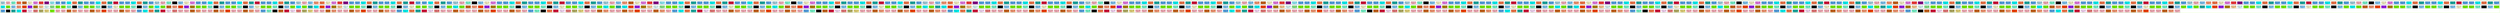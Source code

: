 digraph G {

fontname="Helvetica,Arial,sans-serif"
node [fontname="Helvetica,Arial,sans-serif"]
edge [fontname="Helvetica,Arial,sans-serif"]
graph [rankdir = "LR"];
node [fontsize = "20" shape = "ellipse"];

    subgraph cluster_Mod_0{
        color =chartreuse
        style = bold
        subgraph cluster_0{
           node [style=filled]
           color = black


            "node789" [
               label = "Start Time : 0 | End Time : 4 | Duration : 4"
               shape = "record"
               color = lightblue
            ]

            "node841" [
               label = "Start Time : 4 | End Time : 8 | Duration : 4"
               shape = "record"
               color = lightpink
            ]

            "node192" [
               label = "Start Time : 8 | End Time : 12 | Duration : 4"
               shape = "record"
               color = aquamarine
            ]

            "node421" [
               label = "Start Time : 12 | End Time : 16 | Duration : 4"
               shape = "record"
               color = coral
            ]

            "node357" [
               label = "Start Time : 16 | End Time : 20 | Duration : 4"
               shape = "record"
               color = chocolate
            ]

            "node757" [
               label = "Start Time : 20 | End Time : 24 | Duration : 4"
               shape = "record"
               color = lemonchiffon
            ]

            "node320" [
               label = "Start Time : 24 | End Time : 28 | Duration : 4"
               shape = "record"
               color = violet
            ]

            "node336" [
               label = "Start Time : 28 | End Time : 32 | Duration : 4"
               shape = "record"
               color = brown1
            ]

            "node621" [
               label = "Start Time : 32 | End Time : 36 | Duration : 4"
               shape = "record"
               color = darkmagenta
            ]

            "node352" [
               label = "Start Time : 36 | End Time : 40 | Duration : 4"
               shape = "record"
               color = cadetblue1
            ]

            "node1" [
               label = "Start Time : 44 | End Time : 48 | Duration : 4"
               shape = "record"
               color = steelblue2
            ]

            "node2" [
               label = "Start Time : 88 | End Time : 92 | Duration : 4"
               shape = "record"
               color = steelblue2
            ]

            "node129" [
               label = "Start Time : 92 | End Time : 96 | Duration : 4"
               shape = "record"
               color = aqua
            ]

            "node422" [
               label = "Start Time : 96 | End Time : 100 | Duration : 4"
               shape = "record"
               color = coral
            ]

            "node1034" [
               label = "Start Time : 100 | End Time : 104 | Duration : 4"
               shape = "record"
               color = lightseagreen
            ]

            "node3" [
               label = "Start Time : 132 | End Time : 136 | Duration : 4"
               shape = "record"
               color = steelblue2
            ]

            "node4" [
               label = "Start Time : 176 | End Time : 180 | Duration : 4"
               shape = "record"
               color = steelblue2
            ]

            "node130" [
               label = "Start Time : 180 | End Time : 184 | Duration : 4"
               shape = "record"
               color = aqua
            ]

            "node423" [
               label = "Start Time : 184 | End Time : 188 | Duration : 4"
               shape = "record"
               color = coral
            ]

            "node1035" [
               label = "Start Time : 188 | End Time : 192 | Duration : 4"
               shape = "record"
               color = lightseagreen
            ]

            "node550" [
               label = "Start Time : 192 | End Time : 196 | Duration : 4"
               shape = "record"
               color = crimson
            ]

            "node5" [
               label = "Start Time : 220 | End Time : 224 | Duration : 4"
               shape = "record"
               color = steelblue2
            ]

            "node6" [
               label = "Start Time : 264 | End Time : 268 | Duration : 4"
               shape = "record"
               color = steelblue2
            ]

            "node131" [
               label = "Start Time : 268 | End Time : 272 | Duration : 4"
               shape = "record"
               color = aqua
            ]

            "node424" [
               label = "Start Time : 272 | End Time : 276 | Duration : 4"
               shape = "record"
               color = coral
            ]

            "node1036" [
               label = "Start Time : 276 | End Time : 280 | Duration : 4"
               shape = "record"
               color = lightseagreen
            ]

            "node7" [
               label = "Start Time : 308 | End Time : 312 | Duration : 4"
               shape = "record"
               color = steelblue2
            ]

            "node790" [
               label = "Start Time : 352 | End Time : 356 | Duration : 4"
               shape = "record"
               color = lightblue
            ]

            "node849" [
               label = "Start Time : 356 | End Time : 360 | Duration : 4"
               shape = "record"
               color = lightpink
            ]

            "node196" [
               label = "Start Time : 360 | End Time : 364 | Duration : 4"
               shape = "record"
               color = aquamarine
            ]

            "node489" [
               label = "Start Time : 364 | End Time : 368 | Duration : 4"
               shape = "record"
               color = cornflower
            ]

            "node1101" [
               label = "Start Time : 368 | End Time : 372 | Duration : 4"
               shape = "record"
               color = lightskyblue
            ]

            "node759" [
               label = "Start Time : 372 | End Time : 376 | Duration : 4"
               shape = "record"
               color = lemonchiffon
            ]

            "node321" [
               label = "Start Time : 376 | End Time : 380 | Duration : 4"
               shape = "record"
               color = violet
            ]

            "node9" [
               label = "Start Time : 396 | End Time : 400 | Duration : 4"
               shape = "record"
               color = steelblue2
            ]

            "node10" [
               label = "Start Time : 440 | End Time : 444 | Duration : 4"
               shape = "record"
               color = steelblue2
            ]

            "node133" [
               label = "Start Time : 444 | End Time : 448 | Duration : 4"
               shape = "record"
               color = aqua
            ]

            "node426" [
               label = "Start Time : 448 | End Time : 452 | Duration : 4"
               shape = "record"
               color = coral
            ]

            "node1038" [
               label = "Start Time : 452 | End Time : 456 | Duration : 4"
               shape = "record"
               color = lightseagreen
            ]

            "node11" [
               label = "Start Time : 484 | End Time : 488 | Duration : 4"
               shape = "record"
               color = steelblue2
            ]

            "node12" [
               label = "Start Time : 528 | End Time : 532 | Duration : 4"
               shape = "record"
               color = steelblue2
            ]

            "node134" [
               label = "Start Time : 532 | End Time : 536 | Duration : 4"
               shape = "record"
               color = aqua
            ]

            "node427" [
               label = "Start Time : 536 | End Time : 540 | Duration : 4"
               shape = "record"
               color = coral
            ]

            "node1039" [
               label = "Start Time : 540 | End Time : 544 | Duration : 4"
               shape = "record"
               color = lightseagreen
            ]

            "node552" [
               label = "Start Time : 544 | End Time : 548 | Duration : 4"
               shape = "record"
               color = crimson
            ]

            "node13" [
               label = "Start Time : 572 | End Time : 576 | Duration : 4"
               shape = "record"
               color = steelblue2
            ]

            "node14" [
               label = "Start Time : 616 | End Time : 620 | Duration : 4"
               shape = "record"
               color = steelblue2
            ]

            "node135" [
               label = "Start Time : 620 | End Time : 624 | Duration : 4"
               shape = "record"
               color = aqua
            ]

            "node428" [
               label = "Start Time : 624 | End Time : 628 | Duration : 4"
               shape = "record"
               color = coral
            ]

            "node1040" [
               label = "Start Time : 628 | End Time : 632 | Duration : 4"
               shape = "record"
               color = lightseagreen
            ]

            "node15" [
               label = "Start Time : 660 | End Time : 664 | Duration : 4"
               shape = "record"
               color = steelblue2
            ]

            "node791" [
               label = "Start Time : 704 | End Time : 708 | Duration : 4"
               shape = "record"
               color = lightblue
            ]

            "node857" [
               label = "Start Time : 708 | End Time : 712 | Duration : 4"
               shape = "record"
               color = lightpink
            ]

            "node1105" [
               label = "Start Time : 712 | End Time : 716 | Duration : 4"
               shape = "record"
               color = lightskyblue
            ]

            "node977" [
               label = "Start Time : 716 | End Time : 720 | Duration : 4"
               shape = "record"
               color = lightsalmon
            ]

            "node429" [
               label = "Start Time : 720 | End Time : 724 | Duration : 4"
               shape = "record"
               color = coral
            ]

            "node761" [
               label = "Start Time : 724 | End Time : 728 | Duration : 4"
               shape = "record"
               color = lemonchiffon
            ]

            "node322" [
               label = "Start Time : 728 | End Time : 732 | Duration : 4"
               shape = "record"
               color = violet
            ]

            "node337" [
               label = "Start Time : 732 | End Time : 736 | Duration : 4"
               shape = "record"
               color = brown1
            ]

            "node622" [
               label = "Start Time : 736 | End Time : 740 | Duration : 4"
               shape = "record"
               color = darkmagenta
            ]

            "node17" [
               label = "Start Time : 748 | End Time : 752 | Duration : 4"
               shape = "record"
               color = steelblue2
            ]

            "node18" [
               label = "Start Time : 792 | End Time : 796 | Duration : 4"
               shape = "record"
               color = steelblue2
            ]

            "node137" [
               label = "Start Time : 796 | End Time : 800 | Duration : 4"
               shape = "record"
               color = aqua
            ]

            "node430" [
               label = "Start Time : 800 | End Time : 804 | Duration : 4"
               shape = "record"
               color = coral
            ]

            "node1042" [
               label = "Start Time : 804 | End Time : 808 | Duration : 4"
               shape = "record"
               color = lightseagreen
            ]

            "node19" [
               label = "Start Time : 836 | End Time : 840 | Duration : 4"
               shape = "record"
               color = steelblue2
            ]

            "node20" [
               label = "Start Time : 880 | End Time : 884 | Duration : 4"
               shape = "record"
               color = steelblue2
            ]

            "node138" [
               label = "Start Time : 884 | End Time : 888 | Duration : 4"
               shape = "record"
               color = aqua
            ]

            "node431" [
               label = "Start Time : 888 | End Time : 892 | Duration : 4"
               shape = "record"
               color = coral
            ]

            "node1043" [
               label = "Start Time : 892 | End Time : 896 | Duration : 4"
               shape = "record"
               color = lightseagreen
            ]

            "node554" [
               label = "Start Time : 896 | End Time : 900 | Duration : 4"
               shape = "record"
               color = crimson
            ]

            "node21" [
               label = "Start Time : 924 | End Time : 928 | Duration : 4"
               shape = "record"
               color = steelblue2
            ]

            "node22" [
               label = "Start Time : 968 | End Time : 972 | Duration : 4"
               shape = "record"
               color = steelblue2
            ]

            "node139" [
               label = "Start Time : 972 | End Time : 976 | Duration : 4"
               shape = "record"
               color = aqua
            ]

            "node432" [
               label = "Start Time : 976 | End Time : 980 | Duration : 4"
               shape = "record"
               color = coral
            ]

            "node1044" [
               label = "Start Time : 980 | End Time : 984 | Duration : 4"
               shape = "record"
               color = lightseagreen
            ]

            "node23" [
               label = "Start Time : 1012 | End Time : 1016 | Duration : 4"
               shape = "record"
               color = steelblue2
            ]

            "node792" [
               label = "Start Time : 1056 | End Time : 1060 | Duration : 4"
               shape = "record"
               color = lightblue
            ]

            "node865" [
               label = "Start Time : 1060 | End Time : 1064 | Duration : 4"
               shape = "record"
               color = lightpink
            ]

            "node204" [
               label = "Start Time : 1064 | End Time : 1068 | Duration : 4"
               shape = "record"
               color = aquamarine
            ]

            "node497" [
               label = "Start Time : 1068 | End Time : 1072 | Duration : 4"
               shape = "record"
               color = cornflower
            ]

            "node1109" [
               label = "Start Time : 1072 | End Time : 1076 | Duration : 4"
               shape = "record"
               color = lightskyblue
            ]

            "node763" [
               label = "Start Time : 1076 | End Time : 1080 | Duration : 4"
               shape = "record"
               color = lemonchiffon
            ]

            "node323" [
               label = "Start Time : 1080 | End Time : 1084 | Duration : 4"
               shape = "record"
               color = violet
            ]

            "node25" [
               label = "Start Time : 1100 | End Time : 1104 | Duration : 4"
               shape = "record"
               color = steelblue2
            ]

            "node26" [
               label = "Start Time : 1144 | End Time : 1148 | Duration : 4"
               shape = "record"
               color = steelblue2
            ]

            "node141" [
               label = "Start Time : 1148 | End Time : 1152 | Duration : 4"
               shape = "record"
               color = aqua
            ]

            "node434" [
               label = "Start Time : 1152 | End Time : 1156 | Duration : 4"
               shape = "record"
               color = coral
            ]

            "node1046" [
               label = "Start Time : 1156 | End Time : 1160 | Duration : 4"
               shape = "record"
               color = lightseagreen
            ]

            "node27" [
               label = "Start Time : 1188 | End Time : 1192 | Duration : 4"
               shape = "record"
               color = steelblue2
            ]

            "node28" [
               label = "Start Time : 1232 | End Time : 1236 | Duration : 4"
               shape = "record"
               color = steelblue2
            ]

            "node142" [
               label = "Start Time : 1236 | End Time : 1240 | Duration : 4"
               shape = "record"
               color = aqua
            ]

            "node435" [
               label = "Start Time : 1240 | End Time : 1244 | Duration : 4"
               shape = "record"
               color = coral
            ]

            "node1047" [
               label = "Start Time : 1244 | End Time : 1248 | Duration : 4"
               shape = "record"
               color = lightseagreen
            ]

            "node556" [
               label = "Start Time : 1248 | End Time : 1252 | Duration : 4"
               shape = "record"
               color = crimson
            ]

            "node29" [
               label = "Start Time : 1276 | End Time : 1280 | Duration : 4"
               shape = "record"
               color = steelblue2
            ]

            "node30" [
               label = "Start Time : 1320 | End Time : 1324 | Duration : 4"
               shape = "record"
               color = steelblue2
            ]

            "node143" [
               label = "Start Time : 1324 | End Time : 1328 | Duration : 4"
               shape = "record"
               color = aqua
            ]

            "node436" [
               label = "Start Time : 1328 | End Time : 1332 | Duration : 4"
               shape = "record"
               color = coral
            ]

            "node1048" [
               label = "Start Time : 1332 | End Time : 1336 | Duration : 4"
               shape = "record"
               color = lightseagreen
            ]

            "node31" [
               label = "Start Time : 1364 | End Time : 1368 | Duration : 4"
               shape = "record"
               color = steelblue2
            ]

            "node793" [
               label = "Start Time : 1408 | End Time : 1412 | Duration : 4"
               shape = "record"
               color = lightblue
            ]

            "node873" [
               label = "Start Time : 1412 | End Time : 1416 | Duration : 4"
               shape = "record"
               color = lightpink
            ]

            "node1113" [
               label = "Start Time : 1416 | End Time : 1420 | Duration : 4"
               shape = "record"
               color = lightskyblue
            ]

            "node985" [
               label = "Start Time : 1420 | End Time : 1424 | Duration : 4"
               shape = "record"
               color = lightsalmon
            ]

            "node373" [
               label = "Start Time : 1424 | End Time : 1428 | Duration : 4"
               shape = "record"
               color = chocolate
            ]

            "node765" [
               label = "Start Time : 1428 | End Time : 1432 | Duration : 4"
               shape = "record"
               color = lemonchiffon
            ]

            "node324" [
               label = "Start Time : 1432 | End Time : 1436 | Duration : 4"
               shape = "record"
               color = violet
            ]

            "node338" [
               label = "Start Time : 1436 | End Time : 1440 | Duration : 4"
               shape = "record"
               color = brown1
            ]

            "node623" [
               label = "Start Time : 1440 | End Time : 1444 | Duration : 4"
               shape = "record"
               color = darkmagenta
            ]

            "node353" [
               label = "Start Time : 1444 | End Time : 1448 | Duration : 4"
               shape = "record"
               color = cadetblue1
            ]

            "node33" [
               label = "Start Time : 1452 | End Time : 1456 | Duration : 4"
               shape = "record"
               color = steelblue2
            ]

            "node34" [
               label = "Start Time : 1496 | End Time : 1500 | Duration : 4"
               shape = "record"
               color = steelblue2
            ]

            "node145" [
               label = "Start Time : 1500 | End Time : 1504 | Duration : 4"
               shape = "record"
               color = aqua
            ]

            "node438" [
               label = "Start Time : 1504 | End Time : 1508 | Duration : 4"
               shape = "record"
               color = coral
            ]

            "node1050" [
               label = "Start Time : 1508 | End Time : 1512 | Duration : 4"
               shape = "record"
               color = lightseagreen
            ]

            "node35" [
               label = "Start Time : 1540 | End Time : 1544 | Duration : 4"
               shape = "record"
               color = steelblue2
            ]

            "node36" [
               label = "Start Time : 1584 | End Time : 1588 | Duration : 4"
               shape = "record"
               color = steelblue2
            ]

            "node146" [
               label = "Start Time : 1588 | End Time : 1592 | Duration : 4"
               shape = "record"
               color = aqua
            ]

            "node439" [
               label = "Start Time : 1592 | End Time : 1596 | Duration : 4"
               shape = "record"
               color = coral
            ]

            "node1051" [
               label = "Start Time : 1596 | End Time : 1600 | Duration : 4"
               shape = "record"
               color = lightseagreen
            ]

            "node558" [
               label = "Start Time : 1600 | End Time : 1604 | Duration : 4"
               shape = "record"
               color = crimson
            ]

            "node37" [
               label = "Start Time : 1628 | End Time : 1632 | Duration : 4"
               shape = "record"
               color = steelblue2
            ]

            "node38" [
               label = "Start Time : 1672 | End Time : 1676 | Duration : 4"
               shape = "record"
               color = steelblue2
            ]

            "node147" [
               label = "Start Time : 1676 | End Time : 1680 | Duration : 4"
               shape = "record"
               color = aqua
            ]

            "node440" [
               label = "Start Time : 1680 | End Time : 1684 | Duration : 4"
               shape = "record"
               color = coral
            ]

            "node1052" [
               label = "Start Time : 1684 | End Time : 1688 | Duration : 4"
               shape = "record"
               color = lightseagreen
            ]

            "node39" [
               label = "Start Time : 1716 | End Time : 1720 | Duration : 4"
               shape = "record"
               color = steelblue2
            ]

            "node794" [
               label = "Start Time : 1760 | End Time : 1764 | Duration : 4"
               shape = "record"
               color = lightblue
            ]

            "node881" [
               label = "Start Time : 1764 | End Time : 1768 | Duration : 4"
               shape = "record"
               color = lightpink
            ]

            "node212" [
               label = "Start Time : 1768 | End Time : 1772 | Duration : 4"
               shape = "record"
               color = aquamarine
            ]

            "node505" [
               label = "Start Time : 1772 | End Time : 1776 | Duration : 4"
               shape = "record"
               color = cornflower
            ]

            "node1117" [
               label = "Start Time : 1776 | End Time : 1780 | Duration : 4"
               shape = "record"
               color = lightskyblue
            ]

            "node767" [
               label = "Start Time : 1780 | End Time : 1784 | Duration : 4"
               shape = "record"
               color = lemonchiffon
            ]

            "node325" [
               label = "Start Time : 1784 | End Time : 1788 | Duration : 4"
               shape = "record"
               color = violet
            ]

            "node41" [
               label = "Start Time : 1804 | End Time : 1808 | Duration : 4"
               shape = "record"
               color = steelblue2
            ]

            "node42" [
               label = "Start Time : 1848 | End Time : 1852 | Duration : 4"
               shape = "record"
               color = steelblue2
            ]

            "node149" [
               label = "Start Time : 1852 | End Time : 1856 | Duration : 4"
               shape = "record"
               color = aqua
            ]

            "node442" [
               label = "Start Time : 1856 | End Time : 1860 | Duration : 4"
               shape = "record"
               color = coral
            ]

            "node1054" [
               label = "Start Time : 1860 | End Time : 1864 | Duration : 4"
               shape = "record"
               color = lightseagreen
            ]

            "node43" [
               label = "Start Time : 1892 | End Time : 1896 | Duration : 4"
               shape = "record"
               color = steelblue2
            ]

            "node44" [
               label = "Start Time : 1936 | End Time : 1940 | Duration : 4"
               shape = "record"
               color = steelblue2
            ]

            "node150" [
               label = "Start Time : 1940 | End Time : 1944 | Duration : 4"
               shape = "record"
               color = aqua
            ]

            "node443" [
               label = "Start Time : 1944 | End Time : 1948 | Duration : 4"
               shape = "record"
               color = coral
            ]

            "node1055" [
               label = "Start Time : 1948 | End Time : 1952 | Duration : 4"
               shape = "record"
               color = lightseagreen
            ]

            "node560" [
               label = "Start Time : 1952 | End Time : 1956 | Duration : 4"
               shape = "record"
               color = crimson
            ]

            "node45" [
               label = "Start Time : 1980 | End Time : 1984 | Duration : 4"
               shape = "record"
               color = steelblue2
            ]

            "node46" [
               label = "Start Time : 2024 | End Time : 2028 | Duration : 4"
               shape = "record"
               color = steelblue2
            ]

            "node151" [
               label = "Start Time : 2028 | End Time : 2032 | Duration : 4"
               shape = "record"
               color = aqua
            ]

            "node444" [
               label = "Start Time : 2032 | End Time : 2036 | Duration : 4"
               shape = "record"
               color = coral
            ]

            "node1056" [
               label = "Start Time : 2036 | End Time : 2040 | Duration : 4"
               shape = "record"
               color = lightseagreen
            ]

            "node47" [
               label = "Start Time : 2068 | End Time : 2072 | Duration : 4"
               shape = "record"
               color = steelblue2
            ]

            "node795" [
               label = "Start Time : 2112 | End Time : 2116 | Duration : 4"
               shape = "record"
               color = lightblue
            ]

            "node889" [
               label = "Start Time : 2116 | End Time : 2120 | Duration : 4"
               shape = "record"
               color = lightpink
            ]

            "node1121" [
               label = "Start Time : 2120 | End Time : 2124 | Duration : 4"
               shape = "record"
               color = lightskyblue
            ]

            "node993" [
               label = "Start Time : 2124 | End Time : 2128 | Duration : 4"
               shape = "record"
               color = lightsalmon
            ]

            "node445" [
               label = "Start Time : 2128 | End Time : 2132 | Duration : 4"
               shape = "record"
               color = coral
            ]

            "node769" [
               label = "Start Time : 2132 | End Time : 2136 | Duration : 4"
               shape = "record"
               color = lemonchiffon
            ]

            "node326" [
               label = "Start Time : 2136 | End Time : 2140 | Duration : 4"
               shape = "record"
               color = violet
            ]

            "node339" [
               label = "Start Time : 2140 | End Time : 2144 | Duration : 4"
               shape = "record"
               color = brown1
            ]

            "node624" [
               label = "Start Time : 2144 | End Time : 2148 | Duration : 4"
               shape = "record"
               color = darkmagenta
            ]

            "node49" [
               label = "Start Time : 2156 | End Time : 2160 | Duration : 4"
               shape = "record"
               color = steelblue2
            ]

            "node50" [
               label = "Start Time : 2200 | End Time : 2204 | Duration : 4"
               shape = "record"
               color = steelblue2
            ]

            "node153" [
               label = "Start Time : 2204 | End Time : 2208 | Duration : 4"
               shape = "record"
               color = aqua
            ]

            "node446" [
               label = "Start Time : 2208 | End Time : 2212 | Duration : 4"
               shape = "record"
               color = coral
            ]

            "node1058" [
               label = "Start Time : 2212 | End Time : 2216 | Duration : 4"
               shape = "record"
               color = lightseagreen
            ]

            "node51" [
               label = "Start Time : 2244 | End Time : 2248 | Duration : 4"
               shape = "record"
               color = steelblue2
            ]

            "node52" [
               label = "Start Time : 2288 | End Time : 2292 | Duration : 4"
               shape = "record"
               color = steelblue2
            ]

            "node154" [
               label = "Start Time : 2292 | End Time : 2296 | Duration : 4"
               shape = "record"
               color = aqua
            ]

            "node447" [
               label = "Start Time : 2296 | End Time : 2300 | Duration : 4"
               shape = "record"
               color = coral
            ]

            "node1059" [
               label = "Start Time : 2300 | End Time : 2304 | Duration : 4"
               shape = "record"
               color = lightseagreen
            ]

            "node562" [
               label = "Start Time : 2304 | End Time : 2308 | Duration : 4"
               shape = "record"
               color = crimson
            ]

            "node53" [
               label = "Start Time : 2332 | End Time : 2336 | Duration : 4"
               shape = "record"
               color = steelblue2
            ]

            "node54" [
               label = "Start Time : 2376 | End Time : 2380 | Duration : 4"
               shape = "record"
               color = steelblue2
            ]

            "node155" [
               label = "Start Time : 2380 | End Time : 2384 | Duration : 4"
               shape = "record"
               color = aqua
            ]

            "node448" [
               label = "Start Time : 2384 | End Time : 2388 | Duration : 4"
               shape = "record"
               color = coral
            ]

            "node1060" [
               label = "Start Time : 2388 | End Time : 2392 | Duration : 4"
               shape = "record"
               color = lightseagreen
            ]

            "node55" [
               label = "Start Time : 2420 | End Time : 2424 | Duration : 4"
               shape = "record"
               color = steelblue2
            ]

            "node796" [
               label = "Start Time : 2464 | End Time : 2468 | Duration : 4"
               shape = "record"
               color = lightblue
            ]

            "node897" [
               label = "Start Time : 2468 | End Time : 2472 | Duration : 4"
               shape = "record"
               color = lightpink
            ]

            "node220" [
               label = "Start Time : 2472 | End Time : 2476 | Duration : 4"
               shape = "record"
               color = aquamarine
            ]

            "node513" [
               label = "Start Time : 2476 | End Time : 2480 | Duration : 4"
               shape = "record"
               color = cornflower
            ]

            "node1125" [
               label = "Start Time : 2480 | End Time : 2484 | Duration : 4"
               shape = "record"
               color = lightskyblue
            ]

            "node771" [
               label = "Start Time : 2484 | End Time : 2488 | Duration : 4"
               shape = "record"
               color = lemonchiffon
            ]

            "node327" [
               label = "Start Time : 2488 | End Time : 2492 | Duration : 4"
               shape = "record"
               color = violet
            ]

            "node57" [
               label = "Start Time : 2508 | End Time : 2512 | Duration : 4"
               shape = "record"
               color = steelblue2
            ]

            "node58" [
               label = "Start Time : 2552 | End Time : 2556 | Duration : 4"
               shape = "record"
               color = steelblue2
            ]

            "node157" [
               label = "Start Time : 2556 | End Time : 2560 | Duration : 4"
               shape = "record"
               color = aqua
            ]

            "node450" [
               label = "Start Time : 2560 | End Time : 2564 | Duration : 4"
               shape = "record"
               color = coral
            ]

            "node1062" [
               label = "Start Time : 2564 | End Time : 2568 | Duration : 4"
               shape = "record"
               color = lightseagreen
            ]

            "node59" [
               label = "Start Time : 2596 | End Time : 2600 | Duration : 4"
               shape = "record"
               color = steelblue2
            ]

            "node60" [
               label = "Start Time : 2640 | End Time : 2644 | Duration : 4"
               shape = "record"
               color = steelblue2
            ]

            "node158" [
               label = "Start Time : 2644 | End Time : 2648 | Duration : 4"
               shape = "record"
               color = aqua
            ]

            "node451" [
               label = "Start Time : 2648 | End Time : 2652 | Duration : 4"
               shape = "record"
               color = coral
            ]

            "node1063" [
               label = "Start Time : 2652 | End Time : 2656 | Duration : 4"
               shape = "record"
               color = lightseagreen
            ]

            "node564" [
               label = "Start Time : 2656 | End Time : 2660 | Duration : 4"
               shape = "record"
               color = crimson
            ]

            "node61" [
               label = "Start Time : 2684 | End Time : 2688 | Duration : 4"
               shape = "record"
               color = steelblue2
            ]

            "node62" [
               label = "Start Time : 2728 | End Time : 2732 | Duration : 4"
               shape = "record"
               color = steelblue2
            ]

            "node159" [
               label = "Start Time : 2732 | End Time : 2736 | Duration : 4"
               shape = "record"
               color = aqua
            ]

            "node452" [
               label = "Start Time : 2736 | End Time : 2740 | Duration : 4"
               shape = "record"
               color = coral
            ]

            "node1064" [
               label = "Start Time : 2740 | End Time : 2744 | Duration : 4"
               shape = "record"
               color = lightseagreen
            ]

            "node63" [
               label = "Start Time : 2772 | End Time : 2776 | Duration : 4"
               shape = "record"
               color = steelblue2
            ]

            "node797" [
               label = "Start Time : 2816 | End Time : 2820 | Duration : 4"
               shape = "record"
               color = lightblue
            ]

            "node905" [
               label = "Start Time : 2820 | End Time : 2824 | Duration : 4"
               shape = "record"
               color = lightpink
            ]

            "node1129" [
               label = "Start Time : 2824 | End Time : 2828 | Duration : 4"
               shape = "record"
               color = lightskyblue
            ]

            "node1001" [
               label = "Start Time : 2828 | End Time : 2832 | Duration : 4"
               shape = "record"
               color = lightsalmon
            ]

            "node389" [
               label = "Start Time : 2832 | End Time : 2836 | Duration : 4"
               shape = "record"
               color = chocolate
            ]

            "node773" [
               label = "Start Time : 2836 | End Time : 2840 | Duration : 4"
               shape = "record"
               color = lemonchiffon
            ]

            "node328" [
               label = "Start Time : 2840 | End Time : 2844 | Duration : 4"
               shape = "record"
               color = violet
            ]

            "node340" [
               label = "Start Time : 2844 | End Time : 2848 | Duration : 4"
               shape = "record"
               color = brown1
            ]

            "node625" [
               label = "Start Time : 2848 | End Time : 2852 | Duration : 4"
               shape = "record"
               color = darkmagenta
            ]

            "node354" [
               label = "Start Time : 2852 | End Time : 2856 | Duration : 4"
               shape = "record"
               color = cadetblue1
            ]

            "node65" [
               label = "Start Time : 2860 | End Time : 2864 | Duration : 4"
               shape = "record"
               color = steelblue2
            ]

            "node66" [
               label = "Start Time : 2904 | End Time : 2908 | Duration : 4"
               shape = "record"
               color = steelblue2
            ]

            "node161" [
               label = "Start Time : 2908 | End Time : 2912 | Duration : 4"
               shape = "record"
               color = aqua
            ]

            "node454" [
               label = "Start Time : 2912 | End Time : 2916 | Duration : 4"
               shape = "record"
               color = coral
            ]

            "node1066" [
               label = "Start Time : 2916 | End Time : 2920 | Duration : 4"
               shape = "record"
               color = lightseagreen
            ]

            "node67" [
               label = "Start Time : 2948 | End Time : 2952 | Duration : 4"
               shape = "record"
               color = steelblue2
            ]

            "node68" [
               label = "Start Time : 2992 | End Time : 2996 | Duration : 4"
               shape = "record"
               color = steelblue2
            ]

            "node162" [
               label = "Start Time : 2996 | End Time : 3000 | Duration : 4"
               shape = "record"
               color = aqua
            ]

            "node455" [
               label = "Start Time : 3000 | End Time : 3004 | Duration : 4"
               shape = "record"
               color = coral
            ]

            "node1067" [
               label = "Start Time : 3004 | End Time : 3008 | Duration : 4"
               shape = "record"
               color = lightseagreen
            ]

            "node566" [
               label = "Start Time : 3008 | End Time : 3012 | Duration : 4"
               shape = "record"
               color = crimson
            ]

            "node69" [
               label = "Start Time : 3036 | End Time : 3040 | Duration : 4"
               shape = "record"
               color = steelblue2
            ]

            "node70" [
               label = "Start Time : 3080 | End Time : 3084 | Duration : 4"
               shape = "record"
               color = steelblue2
            ]

            "node163" [
               label = "Start Time : 3084 | End Time : 3088 | Duration : 4"
               shape = "record"
               color = aqua
            ]

            "node456" [
               label = "Start Time : 3088 | End Time : 3092 | Duration : 4"
               shape = "record"
               color = coral
            ]

            "node1068" [
               label = "Start Time : 3092 | End Time : 3096 | Duration : 4"
               shape = "record"
               color = lightseagreen
            ]

            "node71" [
               label = "Start Time : 3124 | End Time : 3128 | Duration : 4"
               shape = "record"
               color = steelblue2
            ]

            "node798" [
               label = "Start Time : 3168 | End Time : 3172 | Duration : 4"
               shape = "record"
               color = lightblue
            ]

            "node913" [
               label = "Start Time : 3172 | End Time : 3176 | Duration : 4"
               shape = "record"
               color = lightpink
            ]

            "node228" [
               label = "Start Time : 3176 | End Time : 3180 | Duration : 4"
               shape = "record"
               color = aquamarine
            ]

            "node521" [
               label = "Start Time : 3180 | End Time : 3184 | Duration : 4"
               shape = "record"
               color = cornflower
            ]

            "node1133" [
               label = "Start Time : 3184 | End Time : 3188 | Duration : 4"
               shape = "record"
               color = lightskyblue
            ]

            "node775" [
               label = "Start Time : 3188 | End Time : 3192 | Duration : 4"
               shape = "record"
               color = lemonchiffon
            ]

            "node329" [
               label = "Start Time : 3192 | End Time : 3196 | Duration : 4"
               shape = "record"
               color = violet
            ]

            "node73" [
               label = "Start Time : 3212 | End Time : 3216 | Duration : 4"
               shape = "record"
               color = steelblue2
            ]

            "node74" [
               label = "Start Time : 3256 | End Time : 3260 | Duration : 4"
               shape = "record"
               color = steelblue2
            ]

            "node165" [
               label = "Start Time : 3260 | End Time : 3264 | Duration : 4"
               shape = "record"
               color = aqua
            ]

            "node458" [
               label = "Start Time : 3264 | End Time : 3268 | Duration : 4"
               shape = "record"
               color = coral
            ]

            "node1070" [
               label = "Start Time : 3268 | End Time : 3272 | Duration : 4"
               shape = "record"
               color = lightseagreen
            ]

            "node75" [
               label = "Start Time : 3300 | End Time : 3304 | Duration : 4"
               shape = "record"
               color = steelblue2
            ]

            "node76" [
               label = "Start Time : 3344 | End Time : 3348 | Duration : 4"
               shape = "record"
               color = steelblue2
            ]

            "node166" [
               label = "Start Time : 3348 | End Time : 3352 | Duration : 4"
               shape = "record"
               color = aqua
            ]

            "node459" [
               label = "Start Time : 3352 | End Time : 3356 | Duration : 4"
               shape = "record"
               color = coral
            ]

            "node1071" [
               label = "Start Time : 3356 | End Time : 3360 | Duration : 4"
               shape = "record"
               color = lightseagreen
            ]

            "node568" [
               label = "Start Time : 3360 | End Time : 3364 | Duration : 4"
               shape = "record"
               color = crimson
            ]

            "node77" [
               label = "Start Time : 3388 | End Time : 3392 | Duration : 4"
               shape = "record"
               color = steelblue2
            ]

            "node78" [
               label = "Start Time : 3432 | End Time : 3436 | Duration : 4"
               shape = "record"
               color = steelblue2
            ]

            "node167" [
               label = "Start Time : 3436 | End Time : 3440 | Duration : 4"
               shape = "record"
               color = aqua
            ]

            "node460" [
               label = "Start Time : 3440 | End Time : 3444 | Duration : 4"
               shape = "record"
               color = coral
            ]

            "node1072" [
               label = "Start Time : 3444 | End Time : 3448 | Duration : 4"
               shape = "record"
               color = lightseagreen
            ]

            "node79" [
               label = "Start Time : 3476 | End Time : 3480 | Duration : 4"
               shape = "record"
               color = steelblue2
            ]

            "node799" [
               label = "Start Time : 3520 | End Time : 3524 | Duration : 4"
               shape = "record"
               color = lightblue
            ]

            "node921" [
               label = "Start Time : 3524 | End Time : 3528 | Duration : 4"
               shape = "record"
               color = lightpink
            ]

            "node1137" [
               label = "Start Time : 3528 | End Time : 3532 | Duration : 4"
               shape = "record"
               color = lightskyblue
            ]

            "node1009" [
               label = "Start Time : 3532 | End Time : 3536 | Duration : 4"
               shape = "record"
               color = lightsalmon
            ]

            "node461" [
               label = "Start Time : 3536 | End Time : 3540 | Duration : 4"
               shape = "record"
               color = coral
            ]

            "node777" [
               label = "Start Time : 3540 | End Time : 3544 | Duration : 4"
               shape = "record"
               color = lemonchiffon
            ]

            "node330" [
               label = "Start Time : 3544 | End Time : 3548 | Duration : 4"
               shape = "record"
               color = violet
            ]

            "node341" [
               label = "Start Time : 3548 | End Time : 3552 | Duration : 4"
               shape = "record"
               color = brown1
            ]

            "node626" [
               label = "Start Time : 3552 | End Time : 3556 | Duration : 4"
               shape = "record"
               color = darkmagenta
            ]

            "node81" [
               label = "Start Time : 3564 | End Time : 3568 | Duration : 4"
               shape = "record"
               color = steelblue2
            ]

            "node82" [
               label = "Start Time : 3608 | End Time : 3612 | Duration : 4"
               shape = "record"
               color = steelblue2
            ]

            "node169" [
               label = "Start Time : 3612 | End Time : 3616 | Duration : 4"
               shape = "record"
               color = aqua
            ]

            "node462" [
               label = "Start Time : 3616 | End Time : 3620 | Duration : 4"
               shape = "record"
               color = coral
            ]

            "node1074" [
               label = "Start Time : 3620 | End Time : 3624 | Duration : 4"
               shape = "record"
               color = lightseagreen
            ]

            "node83" [
               label = "Start Time : 3652 | End Time : 3656 | Duration : 4"
               shape = "record"
               color = steelblue2
            ]

            "node84" [
               label = "Start Time : 3696 | End Time : 3700 | Duration : 4"
               shape = "record"
               color = steelblue2
            ]

            "node170" [
               label = "Start Time : 3700 | End Time : 3704 | Duration : 4"
               shape = "record"
               color = aqua
            ]

            "node463" [
               label = "Start Time : 3704 | End Time : 3708 | Duration : 4"
               shape = "record"
               color = coral
            ]

            "node1075" [
               label = "Start Time : 3708 | End Time : 3712 | Duration : 4"
               shape = "record"
               color = lightseagreen
            ]

            "node570" [
               label = "Start Time : 3712 | End Time : 3716 | Duration : 4"
               shape = "record"
               color = crimson
            ]

            "node85" [
               label = "Start Time : 3740 | End Time : 3744 | Duration : 4"
               shape = "record"
               color = steelblue2
            ]

            "node86" [
               label = "Start Time : 3784 | End Time : 3788 | Duration : 4"
               shape = "record"
               color = steelblue2
            ]

            "node171" [
               label = "Start Time : 3788 | End Time : 3792 | Duration : 4"
               shape = "record"
               color = aqua
            ]

            "node464" [
               label = "Start Time : 3792 | End Time : 3796 | Duration : 4"
               shape = "record"
               color = coral
            ]

            "node1076" [
               label = "Start Time : 3796 | End Time : 3800 | Duration : 4"
               shape = "record"
               color = lightseagreen
            ]

            "node87" [
               label = "Start Time : 3828 | End Time : 3832 | Duration : 4"
               shape = "record"
               color = steelblue2
            ]

            "node800" [
               label = "Start Time : 3872 | End Time : 3876 | Duration : 4"
               shape = "record"
               color = lightblue
            ]

            "node929" [
               label = "Start Time : 3876 | End Time : 3880 | Duration : 4"
               shape = "record"
               color = lightpink
            ]

            "node236" [
               label = "Start Time : 3880 | End Time : 3884 | Duration : 4"
               shape = "record"
               color = aquamarine
            ]

            "node529" [
               label = "Start Time : 3884 | End Time : 3888 | Duration : 4"
               shape = "record"
               color = cornflower
            ]

            "node1141" [
               label = "Start Time : 3888 | End Time : 3892 | Duration : 4"
               shape = "record"
               color = lightskyblue
            ]

            "node779" [
               label = "Start Time : 3892 | End Time : 3896 | Duration : 4"
               shape = "record"
               color = lemonchiffon
            ]

            "node331" [
               label = "Start Time : 3896 | End Time : 3900 | Duration : 4"
               shape = "record"
               color = violet
            ]

            "node89" [
               label = "Start Time : 3916 | End Time : 3920 | Duration : 4"
               shape = "record"
               color = steelblue2
            ]

            "node90" [
               label = "Start Time : 3960 | End Time : 3964 | Duration : 4"
               shape = "record"
               color = steelblue2
            ]

            "node173" [
               label = "Start Time : 3964 | End Time : 3968 | Duration : 4"
               shape = "record"
               color = aqua
            ]

            "node466" [
               label = "Start Time : 3968 | End Time : 3972 | Duration : 4"
               shape = "record"
               color = coral
            ]

            "node1078" [
               label = "Start Time : 3972 | End Time : 3976 | Duration : 4"
               shape = "record"
               color = lightseagreen
            ]

            "node91" [
               label = "Start Time : 4004 | End Time : 4008 | Duration : 4"
               shape = "record"
               color = steelblue2
            ]

            "node92" [
               label = "Start Time : 4048 | End Time : 4052 | Duration : 4"
               shape = "record"
               color = steelblue2
            ]

            "node174" [
               label = "Start Time : 4052 | End Time : 4056 | Duration : 4"
               shape = "record"
               color = aqua
            ]

            "node467" [
               label = "Start Time : 4056 | End Time : 4060 | Duration : 4"
               shape = "record"
               color = coral
            ]

            "node1079" [
               label = "Start Time : 4060 | End Time : 4064 | Duration : 4"
               shape = "record"
               color = lightseagreen
            ]

            "node572" [
               label = "Start Time : 4064 | End Time : 4068 | Duration : 4"
               shape = "record"
               color = crimson
            ]

            "node93" [
               label = "Start Time : 4092 | End Time : 4096 | Duration : 4"
               shape = "record"
               color = steelblue2
            ]

            "node94" [
               label = "Start Time : 4136 | End Time : 4140 | Duration : 4"
               shape = "record"
               color = steelblue2
            ]

            "node175" [
               label = "Start Time : 4140 | End Time : 4144 | Duration : 4"
               shape = "record"
               color = aqua
            ]

            "node468" [
               label = "Start Time : 4144 | End Time : 4148 | Duration : 4"
               shape = "record"
               color = coral
            ]

            "node1080" [
               label = "Start Time : 4148 | End Time : 4152 | Duration : 4"
               shape = "record"
               color = lightseagreen
            ]

            "node95" [
               label = "Start Time : 4180 | End Time : 4184 | Duration : 4"
               shape = "record"
               color = steelblue2
            ]

            "node801" [
               label = "Start Time : 4224 | End Time : 4228 | Duration : 4"
               shape = "record"
               color = lightblue
            ]

            "node937" [
               label = "Start Time : 4228 | End Time : 4232 | Duration : 4"
               shape = "record"
               color = lightpink
            ]

            "node1145" [
               label = "Start Time : 4232 | End Time : 4236 | Duration : 4"
               shape = "record"
               color = lightskyblue
            ]

            "node1017" [
               label = "Start Time : 4236 | End Time : 4240 | Duration : 4"
               shape = "record"
               color = lightsalmon
            ]

            "node405" [
               label = "Start Time : 4240 | End Time : 4244 | Duration : 4"
               shape = "record"
               color = chocolate
            ]

            "node781" [
               label = "Start Time : 4244 | End Time : 4248 | Duration : 4"
               shape = "record"
               color = lemonchiffon
            ]

            "node332" [
               label = "Start Time : 4248 | End Time : 4252 | Duration : 4"
               shape = "record"
               color = violet
            ]

            "node342" [
               label = "Start Time : 4252 | End Time : 4256 | Duration : 4"
               shape = "record"
               color = brown1
            ]

            "node627" [
               label = "Start Time : 4256 | End Time : 4260 | Duration : 4"
               shape = "record"
               color = darkmagenta
            ]

            "node355" [
               label = "Start Time : 4260 | End Time : 4264 | Duration : 4"
               shape = "record"
               color = cadetblue1
            ]

            "node97" [
               label = "Start Time : 4268 | End Time : 4272 | Duration : 4"
               shape = "record"
               color = steelblue2
            ]

            "node98" [
               label = "Start Time : 4312 | End Time : 4316 | Duration : 4"
               shape = "record"
               color = steelblue2
            ]

            "node177" [
               label = "Start Time : 4316 | End Time : 4320 | Duration : 4"
               shape = "record"
               color = aqua
            ]

            "node470" [
               label = "Start Time : 4320 | End Time : 4324 | Duration : 4"
               shape = "record"
               color = coral
            ]

            "node1082" [
               label = "Start Time : 4324 | End Time : 4328 | Duration : 4"
               shape = "record"
               color = lightseagreen
            ]

            "node99" [
               label = "Start Time : 4356 | End Time : 4360 | Duration : 4"
               shape = "record"
               color = steelblue2
            ]

            "node100" [
               label = "Start Time : 4400 | End Time : 4404 | Duration : 4"
               shape = "record"
               color = steelblue2
            ]

            "node178" [
               label = "Start Time : 4404 | End Time : 4408 | Duration : 4"
               shape = "record"
               color = aqua
            ]

            "node471" [
               label = "Start Time : 4408 | End Time : 4412 | Duration : 4"
               shape = "record"
               color = coral
            ]

            "node1083" [
               label = "Start Time : 4412 | End Time : 4416 | Duration : 4"
               shape = "record"
               color = lightseagreen
            ]

            "node574" [
               label = "Start Time : 4416 | End Time : 4420 | Duration : 4"
               shape = "record"
               color = crimson
            ]

            "node101" [
               label = "Start Time : 4444 | End Time : 4448 | Duration : 4"
               shape = "record"
               color = steelblue2
            ]

            "node102" [
               label = "Start Time : 4488 | End Time : 4492 | Duration : 4"
               shape = "record"
               color = steelblue2
            ]

            "node179" [
               label = "Start Time : 4492 | End Time : 4496 | Duration : 4"
               shape = "record"
               color = aqua
            ]

            "node472" [
               label = "Start Time : 4496 | End Time : 4500 | Duration : 4"
               shape = "record"
               color = coral
            ]

            "node1084" [
               label = "Start Time : 4500 | End Time : 4504 | Duration : 4"
               shape = "record"
               color = lightseagreen
            ]

            "node103" [
               label = "Start Time : 4532 | End Time : 4536 | Duration : 4"
               shape = "record"
               color = steelblue2
            ]

            "node802" [
               label = "Start Time : 4576 | End Time : 4580 | Duration : 4"
               shape = "record"
               color = lightblue
            ]

            "node945" [
               label = "Start Time : 4580 | End Time : 4584 | Duration : 4"
               shape = "record"
               color = lightpink
            ]

            "node244" [
               label = "Start Time : 4584 | End Time : 4588 | Duration : 4"
               shape = "record"
               color = aquamarine
            ]

            "node537" [
               label = "Start Time : 4588 | End Time : 4592 | Duration : 4"
               shape = "record"
               color = cornflower
            ]

            "node1149" [
               label = "Start Time : 4592 | End Time : 4596 | Duration : 4"
               shape = "record"
               color = lightskyblue
            ]

            "node783" [
               label = "Start Time : 4596 | End Time : 4600 | Duration : 4"
               shape = "record"
               color = lemonchiffon
            ]

            "node333" [
               label = "Start Time : 4600 | End Time : 4604 | Duration : 4"
               shape = "record"
               color = violet
            ]

            "node105" [
               label = "Start Time : 4620 | End Time : 4624 | Duration : 4"
               shape = "record"
               color = steelblue2
            ]

            "node106" [
               label = "Start Time : 4664 | End Time : 4668 | Duration : 4"
               shape = "record"
               color = steelblue2
            ]

            "node181" [
               label = "Start Time : 4668 | End Time : 4672 | Duration : 4"
               shape = "record"
               color = aqua
            ]

            "node474" [
               label = "Start Time : 4672 | End Time : 4676 | Duration : 4"
               shape = "record"
               color = coral
            ]

            "node1086" [
               label = "Start Time : 4676 | End Time : 4680 | Duration : 4"
               shape = "record"
               color = lightseagreen
            ]

            "node107" [
               label = "Start Time : 4708 | End Time : 4712 | Duration : 4"
               shape = "record"
               color = steelblue2
            ]

            "node108" [
               label = "Start Time : 4752 | End Time : 4756 | Duration : 4"
               shape = "record"
               color = steelblue2
            ]

            "node182" [
               label = "Start Time : 4756 | End Time : 4760 | Duration : 4"
               shape = "record"
               color = aqua
            ]

            "node475" [
               label = "Start Time : 4760 | End Time : 4764 | Duration : 4"
               shape = "record"
               color = coral
            ]

            "node1087" [
               label = "Start Time : 4764 | End Time : 4768 | Duration : 4"
               shape = "record"
               color = lightseagreen
            ]

            "node576" [
               label = "Start Time : 4768 | End Time : 4772 | Duration : 4"
               shape = "record"
               color = crimson
            ]

            "node109" [
               label = "Start Time : 4796 | End Time : 4800 | Duration : 4"
               shape = "record"
               color = steelblue2
            ]

            "node110" [
               label = "Start Time : 4840 | End Time : 4844 | Duration : 4"
               shape = "record"
               color = steelblue2
            ]

            "node183" [
               label = "Start Time : 4844 | End Time : 4848 | Duration : 4"
               shape = "record"
               color = aqua
            ]

            "node476" [
               label = "Start Time : 4848 | End Time : 4852 | Duration : 4"
               shape = "record"
               color = coral
            ]

            "node1088" [
               label = "Start Time : 4852 | End Time : 4856 | Duration : 4"
               shape = "record"
               color = lightseagreen
            ]

            "node111" [
               label = "Start Time : 4884 | End Time : 4888 | Duration : 4"
               shape = "record"
               color = steelblue2
            ]

            "node803" [
               label = "Start Time : 4928 | End Time : 4932 | Duration : 4"
               shape = "record"
               color = lightblue
            ]

            "node953" [
               label = "Start Time : 4932 | End Time : 4936 | Duration : 4"
               shape = "record"
               color = lightpink
            ]

            "node1153" [
               label = "Start Time : 4936 | End Time : 4940 | Duration : 4"
               shape = "record"
               color = lightskyblue
            ]

            "node1025" [
               label = "Start Time : 4940 | End Time : 4944 | Duration : 4"
               shape = "record"
               color = lightsalmon
            ]

            "node477" [
               label = "Start Time : 4944 | End Time : 4948 | Duration : 4"
               shape = "record"
               color = coral
            ]

            "node785" [
               label = "Start Time : 4948 | End Time : 4952 | Duration : 4"
               shape = "record"
               color = lemonchiffon
            ]

            "node334" [
               label = "Start Time : 4952 | End Time : 4956 | Duration : 4"
               shape = "record"
               color = violet
            ]

            "node343" [
               label = "Start Time : 4956 | End Time : 4960 | Duration : 4"
               shape = "record"
               color = brown1
            ]

            "node628" [
               label = "Start Time : 4960 | End Time : 4964 | Duration : 4"
               shape = "record"
               color = darkmagenta
            ]

            "node113" [
               label = "Start Time : 4972 | End Time : 4976 | Duration : 4"
               shape = "record"
               color = steelblue2
            ]

            "node114" [
               label = "Start Time : 5016 | End Time : 5020 | Duration : 4"
               shape = "record"
               color = steelblue2
            ]

            "node185" [
               label = "Start Time : 5020 | End Time : 5024 | Duration : 4"
               shape = "record"
               color = aqua
            ]

            "node478" [
               label = "Start Time : 5024 | End Time : 5028 | Duration : 4"
               shape = "record"
               color = coral
            ]

            "node1090" [
               label = "Start Time : 5028 | End Time : 5032 | Duration : 4"
               shape = "record"
               color = lightseagreen
            ]

            "node115" [
               label = "Start Time : 5060 | End Time : 5064 | Duration : 4"
               shape = "record"
               color = steelblue2
            ]

            "node116" [
               label = "Start Time : 5104 | End Time : 5108 | Duration : 4"
               shape = "record"
               color = steelblue2
            ]

            "node186" [
               label = "Start Time : 5108 | End Time : 5112 | Duration : 4"
               shape = "record"
               color = aqua
            ]

            "node479" [
               label = "Start Time : 5112 | End Time : 5116 | Duration : 4"
               shape = "record"
               color = coral
            ]

            "node1091" [
               label = "Start Time : 5116 | End Time : 5120 | Duration : 4"
               shape = "record"
               color = lightseagreen
            ]

            "node578" [
               label = "Start Time : 5120 | End Time : 5124 | Duration : 4"
               shape = "record"
               color = crimson
            ]

            "node117" [
               label = "Start Time : 5148 | End Time : 5152 | Duration : 4"
               shape = "record"
               color = steelblue2
            ]

            "node118" [
               label = "Start Time : 5192 | End Time : 5196 | Duration : 4"
               shape = "record"
               color = steelblue2
            ]

            "node187" [
               label = "Start Time : 5196 | End Time : 5200 | Duration : 4"
               shape = "record"
               color = aqua
            ]

            "node480" [
               label = "Start Time : 5200 | End Time : 5204 | Duration : 4"
               shape = "record"
               color = coral
            ]

            "node1092" [
               label = "Start Time : 5204 | End Time : 5208 | Duration : 4"
               shape = "record"
               color = lightseagreen
            ]

            "node119" [
               label = "Start Time : 5236 | End Time : 5240 | Duration : 4"
               shape = "record"
               color = steelblue2
            ]

            "node804" [
               label = "Start Time : 5280 | End Time : 5284 | Duration : 4"
               shape = "record"
               color = lightblue
            ]

            "node961" [
               label = "Start Time : 5284 | End Time : 5288 | Duration : 4"
               shape = "record"
               color = lightpink
            ]

            "node252" [
               label = "Start Time : 5288 | End Time : 5292 | Duration : 4"
               shape = "record"
               color = aquamarine
            ]

            "node545" [
               label = "Start Time : 5292 | End Time : 5296 | Duration : 4"
               shape = "record"
               color = cornflower
            ]

            "node1157" [
               label = "Start Time : 5296 | End Time : 5300 | Duration : 4"
               shape = "record"
               color = lightskyblue
            ]

            "node787" [
               label = "Start Time : 5300 | End Time : 5304 | Duration : 4"
               shape = "record"
               color = lemonchiffon
            ]

            "node335" [
               label = "Start Time : 5304 | End Time : 5308 | Duration : 4"
               shape = "record"
               color = violet
            ]

            "node121" [
               label = "Start Time : 5324 | End Time : 5328 | Duration : 4"
               shape = "record"
               color = steelblue2
            ]

            "node122" [
               label = "Start Time : 5368 | End Time : 5372 | Duration : 4"
               shape = "record"
               color = steelblue2
            ]

            "node189" [
               label = "Start Time : 5372 | End Time : 5376 | Duration : 4"
               shape = "record"
               color = aqua
            ]

            "node482" [
               label = "Start Time : 5376 | End Time : 5380 | Duration : 4"
               shape = "record"
               color = coral
            ]

            "node1094" [
               label = "Start Time : 5380 | End Time : 5384 | Duration : 4"
               shape = "record"
               color = lightseagreen
            ]

            "node123" [
               label = "Start Time : 5412 | End Time : 5416 | Duration : 4"
               shape = "record"
               color = steelblue2
            ]

            "node124" [
               label = "Start Time : 5456 | End Time : 5460 | Duration : 4"
               shape = "record"
               color = steelblue2
            ]

            "node190" [
               label = "Start Time : 5460 | End Time : 5464 | Duration : 4"
               shape = "record"
               color = aqua
            ]

            "node483" [
               label = "Start Time : 5464 | End Time : 5468 | Duration : 4"
               shape = "record"
               color = coral
            ]

            "node1095" [
               label = "Start Time : 5468 | End Time : 5472 | Duration : 4"
               shape = "record"
               color = lightseagreen
            ]

            "node580" [
               label = "Start Time : 5472 | End Time : 5476 | Duration : 4"
               shape = "record"
               color = crimson
            ]

            "node125" [
               label = "Start Time : 5500 | End Time : 5504 | Duration : 4"
               shape = "record"
               color = steelblue2
            ]

            "node126" [
               label = "Start Time : 5544 | End Time : 5548 | Duration : 4"
               shape = "record"
               color = steelblue2
            ]

            "node191" [
               label = "Start Time : 5548 | End Time : 5552 | Duration : 4"
               shape = "record"
               color = aqua
            ]

            "node484" [
               label = "Start Time : 5552 | End Time : 5556 | Duration : 4"
               shape = "record"
               color = coral
            ]

            "node1096" [
               label = "Start Time : 5556 | End Time : 5560 | Duration : 4"
               shape = "record"
               color = lightseagreen
            ]

            "node127" [
               label = "Start Time : 5588 | End Time : 5592 | Duration : 4"
               shape = "record"
               color = steelblue2
            ]

            node789 -> node841 -> node192 -> node421 -> node357 -> node757 -> node320 -> node336 -> node621 -> node352 -> node1 -> node2 -> node129 -> node422 -> node1034 -> node3 -> node4 -> node130 -> node423 -> node1035 -> node550 -> node5 -> node6 -> node131 -> node424 -> node1036 -> node7 -> node790 -> node849 -> node196 -> node489 -> node1101 -> node759 -> node321 -> node9 -> node10 -> node133 -> node426 -> node1038 -> node11 -> node12 -> node134 -> node427 -> node1039 -> node552 -> node13 -> node14 -> node135 -> node428 -> node1040 -> node15 -> node791 -> node857 -> node1105 -> node977 -> node429 -> node761 -> node322 -> node337 -> node622 -> node17 -> node18 -> node137 -> node430 -> node1042 -> node19 -> node20 -> node138 -> node431 -> node1043 -> node554 -> node21 -> node22 -> node139 -> node432 -> node1044 -> node23 -> node792 -> node865 -> node204 -> node497 -> node1109 -> node763 -> node323 -> node25 -> node26 -> node141 -> node434 -> node1046 -> node27 -> node28 -> node142 -> node435 -> node1047 -> node556 -> node29 -> node30 -> node143 -> node436 -> node1048 -> node31 -> node793 -> node873 -> node1113 -> node985 -> node373 -> node765 -> node324 -> node338 -> node623 -> node353 -> node33 -> node34 -> node145 -> node438 -> node1050 -> node35 -> node36 -> node146 -> node439 -> node1051 -> node558 -> node37 -> node38 -> node147 -> node440 -> node1052 -> node39 -> node794 -> node881 -> node212 -> node505 -> node1117 -> node767 -> node325 -> node41 -> node42 -> node149 -> node442 -> node1054 -> node43 -> node44 -> node150 -> node443 -> node1055 -> node560 -> node45 -> node46 -> node151 -> node444 -> node1056 -> node47 -> node795 -> node889 -> node1121 -> node993 -> node445 -> node769 -> node326 -> node339 -> node624 -> node49 -> node50 -> node153 -> node446 -> node1058 -> node51 -> node52 -> node154 -> node447 -> node1059 -> node562 -> node53 -> node54 -> node155 -> node448 -> node1060 -> node55 -> node796 -> node897 -> node220 -> node513 -> node1125 -> node771 -> node327 -> node57 -> node58 -> node157 -> node450 -> node1062 -> node59 -> node60 -> node158 -> node451 -> node1063 -> node564 -> node61 -> node62 -> node159 -> node452 -> node1064 -> node63 -> node797 -> node905 -> node1129 -> node1001 -> node389 -> node773 -> node328 -> node340 -> node625 -> node354 -> node65 -> node66 -> node161 -> node454 -> node1066 -> node67 -> node68 -> node162 -> node455 -> node1067 -> node566 -> node69 -> node70 -> node163 -> node456 -> node1068 -> node71 -> node798 -> node913 -> node228 -> node521 -> node1133 -> node775 -> node329 -> node73 -> node74 -> node165 -> node458 -> node1070 -> node75 -> node76 -> node166 -> node459 -> node1071 -> node568 -> node77 -> node78 -> node167 -> node460 -> node1072 -> node79 -> node799 -> node921 -> node1137 -> node1009 -> node461 -> node777 -> node330 -> node341 -> node626 -> node81 -> node82 -> node169 -> node462 -> node1074 -> node83 -> node84 -> node170 -> node463 -> node1075 -> node570 -> node85 -> node86 -> node171 -> node464 -> node1076 -> node87 -> node800 -> node929 -> node236 -> node529 -> node1141 -> node779 -> node331 -> node89 -> node90 -> node173 -> node466 -> node1078 -> node91 -> node92 -> node174 -> node467 -> node1079 -> node572 -> node93 -> node94 -> node175 -> node468 -> node1080 -> node95 -> node801 -> node937 -> node1145 -> node1017 -> node405 -> node781 -> node332 -> node342 -> node627 -> node355 -> node97 -> node98 -> node177 -> node470 -> node1082 -> node99 -> node100 -> node178 -> node471 -> node1083 -> node574 -> node101 -> node102 -> node179 -> node472 -> node1084 -> node103 -> node802 -> node945 -> node244 -> node537 -> node1149 -> node783 -> node333 -> node105 -> node106 -> node181 -> node474 -> node1086 -> node107 -> node108 -> node182 -> node475 -> node1087 -> node576 -> node109 -> node110 -> node183 -> node476 -> node1088 -> node111 -> node803 -> node953 -> node1153 -> node1025 -> node477 -> node785 -> node334 -> node343 -> node628 -> node113 -> node114 -> node185 -> node478 -> node1090 -> node115 -> node116 -> node186 -> node479 -> node1091 -> node578 -> node117 -> node118 -> node187 -> node480 -> node1092 -> node119 -> node804 -> node961 -> node252 -> node545 -> node1157 -> node787 -> node335 -> node121 -> node122 -> node189 -> node482 -> node1094 -> node123 -> node124 -> node190 -> node483 -> node1095 -> node580 -> node125 -> node126 -> node191 -> node484 -> node1096 -> node127

            label = "PC #1"

        }
        subgraph cluster_1{
           node [style=filled]
           color = black


            "node581" [
               label = "Start Time : 0 | End Time : 4 | Duration : 4"
               shape = "record"
               color = cyan
            ]

            "node629" [
               label = "Start Time : 4 | End Time : 8 | Duration : 4"
               shape = "record"
               color = lawngreen
            ]

            "node1097" [
               label = "Start Time : 8 | End Time : 12 | Duration : 4"
               shape = "record"
               color = lightskyblue
            ]

            "node969" [
               label = "Start Time : 12 | End Time : 16 | Duration : 4"
               shape = "record"
               color = lightsalmon
            ]

            "node256" [
               label = "Start Time : 16 | End Time : 20 | Duration : 4"
               shape = "record"
               color = orangered1
            ]

            "node288" [
               label = "Start Time : 20 | End Time : 24 | Duration : 4"
               shape = "record"
               color = x11purple
            ]

            "node597" [
               label = "Start Time : 24 | End Time : 28 | Duration : 4"
               shape = "record"
               color = darkgoldenrod
            ]

            "node344" [
               label = "Start Time : 28 | End Time : 32 | Duration : 4"
               shape = "record"
               color = burlywood1
            ]

            "node821" [
               label = "Start Time : 32 | End Time : 36 | Duration : 4"
               shape = "record"
               color = lightcyan
            ]

            "node837" [
               label = "Start Time : 36 | End Time : 40 | Duration : 4"
               shape = "record"
               color = lightgreen
            ]

            "node630" [
               label = "Start Time : 44 | End Time : 48 | Duration : 4"
               shape = "record"
               color = lawngreen
            ]

            "node631" [
               label = "Start Time : 88 | End Time : 92 | Duration : 4"
               shape = "record"
               color = lawngreen
            ]

            "node193" [
               label = "Start Time : 92 | End Time : 96 | Duration : 4"
               shape = "record"
               color = aquamarine
            ]

            "node486" [
               label = "Start Time : 96 | End Time : 100 | Duration : 4"
               shape = "record"
               color = cornflower
            ]

            "node1098" [
               label = "Start Time : 100 | End Time : 104 | Duration : 4"
               shape = "record"
               color = lightskyblue
            ]

            "node632" [
               label = "Start Time : 132 | End Time : 136 | Duration : 4"
               shape = "record"
               color = lawngreen
            ]

            "node633" [
               label = "Start Time : 176 | End Time : 180 | Duration : 4"
               shape = "record"
               color = lawngreen
            ]

            "node194" [
               label = "Start Time : 180 | End Time : 184 | Duration : 4"
               shape = "record"
               color = aquamarine
            ]

            "node487" [
               label = "Start Time : 184 | End Time : 188 | Duration : 4"
               shape = "record"
               color = cornflower
            ]

            "node1099" [
               label = "Start Time : 188 | End Time : 192 | Duration : 4"
               shape = "record"
               color = lightskyblue
            ]

            "node758" [
               label = "Start Time : 192 | End Time : 196 | Duration : 4"
               shape = "record"
               color = lemonchiffon
            ]

            "node634" [
               label = "Start Time : 220 | End Time : 224 | Duration : 4"
               shape = "record"
               color = lawngreen
            ]

            "node635" [
               label = "Start Time : 264 | End Time : 268 | Duration : 4"
               shape = "record"
               color = lawngreen
            ]

            "node195" [
               label = "Start Time : 268 | End Time : 272 | Duration : 4"
               shape = "record"
               color = aquamarine
            ]

            "node488" [
               label = "Start Time : 272 | End Time : 276 | Duration : 4"
               shape = "record"
               color = cornflower
            ]

            "node1100" [
               label = "Start Time : 276 | End Time : 280 | Duration : 4"
               shape = "record"
               color = lightskyblue
            ]

            "node636" [
               label = "Start Time : 308 | End Time : 312 | Duration : 4"
               shape = "record"
               color = lawngreen
            ]

            "node582" [
               label = "Start Time : 352 | End Time : 356 | Duration : 4"
               shape = "record"
               color = cyan
            ]

            "node637" [
               label = "Start Time : 356 | End Time : 360 | Duration : 4"
               shape = "record"
               color = lawngreen
            ]

            "node361" [
               label = "Start Time : 360 | End Time : 364 | Duration : 4"
               shape = "record"
               color = chocolate
            ]

            "node973" [
               label = "Start Time : 364 | End Time : 368 | Duration : 4"
               shape = "record"
               color = lightsalmon
            ]

            "node258" [
               label = "Start Time : 368 | End Time : 372 | Duration : 4"
               shape = "record"
               color = orangered1
            ]

            "node289" [
               label = "Start Time : 372 | End Time : 376 | Duration : 4"
               shape = "record"
               color = x11purple
            ]

            "node598" [
               label = "Start Time : 376 | End Time : 380 | Duration : 4"
               shape = "record"
               color = darkgoldenrod
            ]

            "node638" [
               label = "Start Time : 396 | End Time : 400 | Duration : 4"
               shape = "record"
               color = lawngreen
            ]

            "node639" [
               label = "Start Time : 440 | End Time : 444 | Duration : 4"
               shape = "record"
               color = lawngreen
            ]

            "node197" [
               label = "Start Time : 444 | End Time : 448 | Duration : 4"
               shape = "record"
               color = aquamarine
            ]

            "node490" [
               label = "Start Time : 448 | End Time : 452 | Duration : 4"
               shape = "record"
               color = cornflower
            ]

            "node1102" [
               label = "Start Time : 452 | End Time : 456 | Duration : 4"
               shape = "record"
               color = lightskyblue
            ]

            "node640" [
               label = "Start Time : 484 | End Time : 488 | Duration : 4"
               shape = "record"
               color = lawngreen
            ]

            "node641" [
               label = "Start Time : 528 | End Time : 532 | Duration : 4"
               shape = "record"
               color = lawngreen
            ]

            "node198" [
               label = "Start Time : 532 | End Time : 536 | Duration : 4"
               shape = "record"
               color = aquamarine
            ]

            "node491" [
               label = "Start Time : 536 | End Time : 540 | Duration : 4"
               shape = "record"
               color = cornflower
            ]

            "node1103" [
               label = "Start Time : 540 | End Time : 544 | Duration : 4"
               shape = "record"
               color = lightskyblue
            ]

            "node760" [
               label = "Start Time : 544 | End Time : 548 | Duration : 4"
               shape = "record"
               color = lemonchiffon
            ]

            "node642" [
               label = "Start Time : 572 | End Time : 576 | Duration : 4"
               shape = "record"
               color = lawngreen
            ]

            "node643" [
               label = "Start Time : 616 | End Time : 620 | Duration : 4"
               shape = "record"
               color = lawngreen
            ]

            "node199" [
               label = "Start Time : 620 | End Time : 624 | Duration : 4"
               shape = "record"
               color = aquamarine
            ]

            "node492" [
               label = "Start Time : 624 | End Time : 628 | Duration : 4"
               shape = "record"
               color = cornflower
            ]

            "node1104" [
               label = "Start Time : 628 | End Time : 632 | Duration : 4"
               shape = "record"
               color = lightskyblue
            ]

            "node644" [
               label = "Start Time : 660 | End Time : 664 | Duration : 4"
               shape = "record"
               color = lawngreen
            ]

            "node583" [
               label = "Start Time : 704 | End Time : 708 | Duration : 4"
               shape = "record"
               color = cyan
            ]

            "node645" [
               label = "Start Time : 708 | End Time : 712 | Duration : 4"
               shape = "record"
               color = lawngreen
            ]

            "node1041" [
               label = "Start Time : 712 | End Time : 716 | Duration : 4"
               shape = "record"
               color = lightseagreen
            ]

            "node136" [
               label = "Start Time : 716 | End Time : 720 | Duration : 4"
               shape = "record"
               color = aqua
            ]

            "node260" [
               label = "Start Time : 720 | End Time : 724 | Duration : 4"
               shape = "record"
               color = orangered1
            ]

            "node290" [
               label = "Start Time : 724 | End Time : 728 | Duration : 4"
               shape = "record"
               color = x11purple
            ]

            "node599" [
               label = "Start Time : 728 | End Time : 732 | Duration : 4"
               shape = "record"
               color = darkgoldenrod
            ]

            "node345" [
               label = "Start Time : 732 | End Time : 736 | Duration : 4"
               shape = "record"
               color = burlywood1
            ]

            "node822" [
               label = "Start Time : 736 | End Time : 740 | Duration : 4"
               shape = "record"
               color = lightcyan
            ]

            "node646" [
               label = "Start Time : 748 | End Time : 752 | Duration : 4"
               shape = "record"
               color = lawngreen
            ]

            "node647" [
               label = "Start Time : 792 | End Time : 796 | Duration : 4"
               shape = "record"
               color = lawngreen
            ]

            "node201" [
               label = "Start Time : 796 | End Time : 800 | Duration : 4"
               shape = "record"
               color = aquamarine
            ]

            "node494" [
               label = "Start Time : 800 | End Time : 804 | Duration : 4"
               shape = "record"
               color = cornflower
            ]

            "node1106" [
               label = "Start Time : 804 | End Time : 808 | Duration : 4"
               shape = "record"
               color = lightskyblue
            ]

            "node648" [
               label = "Start Time : 836 | End Time : 840 | Duration : 4"
               shape = "record"
               color = lawngreen
            ]

            "node649" [
               label = "Start Time : 880 | End Time : 884 | Duration : 4"
               shape = "record"
               color = lawngreen
            ]

            "node202" [
               label = "Start Time : 884 | End Time : 888 | Duration : 4"
               shape = "record"
               color = aquamarine
            ]

            "node495" [
               label = "Start Time : 888 | End Time : 892 | Duration : 4"
               shape = "record"
               color = cornflower
            ]

            "node1107" [
               label = "Start Time : 892 | End Time : 896 | Duration : 4"
               shape = "record"
               color = lightskyblue
            ]

            "node762" [
               label = "Start Time : 896 | End Time : 900 | Duration : 4"
               shape = "record"
               color = lemonchiffon
            ]

            "node650" [
               label = "Start Time : 924 | End Time : 928 | Duration : 4"
               shape = "record"
               color = lawngreen
            ]

            "node651" [
               label = "Start Time : 968 | End Time : 972 | Duration : 4"
               shape = "record"
               color = lawngreen
            ]

            "node203" [
               label = "Start Time : 972 | End Time : 976 | Duration : 4"
               shape = "record"
               color = aquamarine
            ]

            "node496" [
               label = "Start Time : 976 | End Time : 980 | Duration : 4"
               shape = "record"
               color = cornflower
            ]

            "node1108" [
               label = "Start Time : 980 | End Time : 984 | Duration : 4"
               shape = "record"
               color = lightskyblue
            ]

            "node652" [
               label = "Start Time : 1012 | End Time : 1016 | Duration : 4"
               shape = "record"
               color = lawngreen
            ]

            "node584" [
               label = "Start Time : 1056 | End Time : 1060 | Duration : 4"
               shape = "record"
               color = cyan
            ]

            "node653" [
               label = "Start Time : 1060 | End Time : 1064 | Duration : 4"
               shape = "record"
               color = lawngreen
            ]

            "node369" [
               label = "Start Time : 1064 | End Time : 1068 | Duration : 4"
               shape = "record"
               color = chocolate
            ]

            "node981" [
               label = "Start Time : 1068 | End Time : 1072 | Duration : 4"
               shape = "record"
               color = lightsalmon
            ]

            "node262" [
               label = "Start Time : 1072 | End Time : 1076 | Duration : 4"
               shape = "record"
               color = orangered1
            ]

            "node291" [
               label = "Start Time : 1076 | End Time : 1080 | Duration : 4"
               shape = "record"
               color = x11purple
            ]

            "node600" [
               label = "Start Time : 1080 | End Time : 1084 | Duration : 4"
               shape = "record"
               color = darkgoldenrod
            ]

            "node654" [
               label = "Start Time : 1100 | End Time : 1104 | Duration : 4"
               shape = "record"
               color = lawngreen
            ]

            "node655" [
               label = "Start Time : 1144 | End Time : 1148 | Duration : 4"
               shape = "record"
               color = lawngreen
            ]

            "node205" [
               label = "Start Time : 1148 | End Time : 1152 | Duration : 4"
               shape = "record"
               color = aquamarine
            ]

            "node498" [
               label = "Start Time : 1152 | End Time : 1156 | Duration : 4"
               shape = "record"
               color = cornflower
            ]

            "node1110" [
               label = "Start Time : 1156 | End Time : 1160 | Duration : 4"
               shape = "record"
               color = lightskyblue
            ]

            "node656" [
               label = "Start Time : 1188 | End Time : 1192 | Duration : 4"
               shape = "record"
               color = lawngreen
            ]

            "node657" [
               label = "Start Time : 1232 | End Time : 1236 | Duration : 4"
               shape = "record"
               color = lawngreen
            ]

            "node206" [
               label = "Start Time : 1236 | End Time : 1240 | Duration : 4"
               shape = "record"
               color = aquamarine
            ]

            "node499" [
               label = "Start Time : 1240 | End Time : 1244 | Duration : 4"
               shape = "record"
               color = cornflower
            ]

            "node1111" [
               label = "Start Time : 1244 | End Time : 1248 | Duration : 4"
               shape = "record"
               color = lightskyblue
            ]

            "node764" [
               label = "Start Time : 1248 | End Time : 1252 | Duration : 4"
               shape = "record"
               color = lemonchiffon
            ]

            "node658" [
               label = "Start Time : 1276 | End Time : 1280 | Duration : 4"
               shape = "record"
               color = lawngreen
            ]

            "node659" [
               label = "Start Time : 1320 | End Time : 1324 | Duration : 4"
               shape = "record"
               color = lawngreen
            ]

            "node207" [
               label = "Start Time : 1324 | End Time : 1328 | Duration : 4"
               shape = "record"
               color = aquamarine
            ]

            "node500" [
               label = "Start Time : 1328 | End Time : 1332 | Duration : 4"
               shape = "record"
               color = cornflower
            ]

            "node1112" [
               label = "Start Time : 1332 | End Time : 1336 | Duration : 4"
               shape = "record"
               color = lightskyblue
            ]

            "node660" [
               label = "Start Time : 1364 | End Time : 1368 | Duration : 4"
               shape = "record"
               color = lawngreen
            ]

            "node585" [
               label = "Start Time : 1408 | End Time : 1412 | Duration : 4"
               shape = "record"
               color = cyan
            ]

            "node661" [
               label = "Start Time : 1412 | End Time : 1416 | Duration : 4"
               shape = "record"
               color = lawngreen
            ]

            "node1049" [
               label = "Start Time : 1416 | End Time : 1420 | Duration : 4"
               shape = "record"
               color = lightseagreen
            ]

            "node144" [
               label = "Start Time : 1420 | End Time : 1424 | Duration : 4"
               shape = "record"
               color = aqua
            ]

            "node264" [
               label = "Start Time : 1424 | End Time : 1428 | Duration : 4"
               shape = "record"
               color = orangered1
            ]

            "node292" [
               label = "Start Time : 1428 | End Time : 1432 | Duration : 4"
               shape = "record"
               color = x11purple
            ]

            "node601" [
               label = "Start Time : 1432 | End Time : 1436 | Duration : 4"
               shape = "record"
               color = darkgoldenrod
            ]

            "node346" [
               label = "Start Time : 1436 | End Time : 1440 | Duration : 4"
               shape = "record"
               color = burlywood1
            ]

            "node823" [
               label = "Start Time : 1440 | End Time : 1444 | Duration : 4"
               shape = "record"
               color = lightcyan
            ]

            "node838" [
               label = "Start Time : 1444 | End Time : 1448 | Duration : 4"
               shape = "record"
               color = lightgreen
            ]

            "node662" [
               label = "Start Time : 1452 | End Time : 1456 | Duration : 4"
               shape = "record"
               color = lawngreen
            ]

            "node663" [
               label = "Start Time : 1496 | End Time : 1500 | Duration : 4"
               shape = "record"
               color = lawngreen
            ]

            "node209" [
               label = "Start Time : 1500 | End Time : 1504 | Duration : 4"
               shape = "record"
               color = aquamarine
            ]

            "node502" [
               label = "Start Time : 1504 | End Time : 1508 | Duration : 4"
               shape = "record"
               color = cornflower
            ]

            "node1114" [
               label = "Start Time : 1508 | End Time : 1512 | Duration : 4"
               shape = "record"
               color = lightskyblue
            ]

            "node664" [
               label = "Start Time : 1540 | End Time : 1544 | Duration : 4"
               shape = "record"
               color = lawngreen
            ]

            "node665" [
               label = "Start Time : 1584 | End Time : 1588 | Duration : 4"
               shape = "record"
               color = lawngreen
            ]

            "node210" [
               label = "Start Time : 1588 | End Time : 1592 | Duration : 4"
               shape = "record"
               color = aquamarine
            ]

            "node503" [
               label = "Start Time : 1592 | End Time : 1596 | Duration : 4"
               shape = "record"
               color = cornflower
            ]

            "node1115" [
               label = "Start Time : 1596 | End Time : 1600 | Duration : 4"
               shape = "record"
               color = lightskyblue
            ]

            "node766" [
               label = "Start Time : 1600 | End Time : 1604 | Duration : 4"
               shape = "record"
               color = lemonchiffon
            ]

            "node666" [
               label = "Start Time : 1628 | End Time : 1632 | Duration : 4"
               shape = "record"
               color = lawngreen
            ]

            "node667" [
               label = "Start Time : 1672 | End Time : 1676 | Duration : 4"
               shape = "record"
               color = lawngreen
            ]

            "node211" [
               label = "Start Time : 1676 | End Time : 1680 | Duration : 4"
               shape = "record"
               color = aquamarine
            ]

            "node504" [
               label = "Start Time : 1680 | End Time : 1684 | Duration : 4"
               shape = "record"
               color = cornflower
            ]

            "node1116" [
               label = "Start Time : 1684 | End Time : 1688 | Duration : 4"
               shape = "record"
               color = lightskyblue
            ]

            "node668" [
               label = "Start Time : 1716 | End Time : 1720 | Duration : 4"
               shape = "record"
               color = lawngreen
            ]

            "node586" [
               label = "Start Time : 1760 | End Time : 1764 | Duration : 4"
               shape = "record"
               color = cyan
            ]

            "node669" [
               label = "Start Time : 1764 | End Time : 1768 | Duration : 4"
               shape = "record"
               color = lawngreen
            ]

            "node377" [
               label = "Start Time : 1768 | End Time : 1772 | Duration : 4"
               shape = "record"
               color = chocolate
            ]

            "node989" [
               label = "Start Time : 1772 | End Time : 1776 | Duration : 4"
               shape = "record"
               color = lightsalmon
            ]

            "node266" [
               label = "Start Time : 1776 | End Time : 1780 | Duration : 4"
               shape = "record"
               color = orangered1
            ]

            "node293" [
               label = "Start Time : 1780 | End Time : 1784 | Duration : 4"
               shape = "record"
               color = x11purple
            ]

            "node602" [
               label = "Start Time : 1784 | End Time : 1788 | Duration : 4"
               shape = "record"
               color = darkgoldenrod
            ]

            "node670" [
               label = "Start Time : 1804 | End Time : 1808 | Duration : 4"
               shape = "record"
               color = lawngreen
            ]

            "node671" [
               label = "Start Time : 1848 | End Time : 1852 | Duration : 4"
               shape = "record"
               color = lawngreen
            ]

            "node213" [
               label = "Start Time : 1852 | End Time : 1856 | Duration : 4"
               shape = "record"
               color = aquamarine
            ]

            "node506" [
               label = "Start Time : 1856 | End Time : 1860 | Duration : 4"
               shape = "record"
               color = cornflower
            ]

            "node1118" [
               label = "Start Time : 1860 | End Time : 1864 | Duration : 4"
               shape = "record"
               color = lightskyblue
            ]

            "node672" [
               label = "Start Time : 1892 | End Time : 1896 | Duration : 4"
               shape = "record"
               color = lawngreen
            ]

            "node673" [
               label = "Start Time : 1936 | End Time : 1940 | Duration : 4"
               shape = "record"
               color = lawngreen
            ]

            "node214" [
               label = "Start Time : 1940 | End Time : 1944 | Duration : 4"
               shape = "record"
               color = aquamarine
            ]

            "node507" [
               label = "Start Time : 1944 | End Time : 1948 | Duration : 4"
               shape = "record"
               color = cornflower
            ]

            "node1119" [
               label = "Start Time : 1948 | End Time : 1952 | Duration : 4"
               shape = "record"
               color = lightskyblue
            ]

            "node768" [
               label = "Start Time : 1952 | End Time : 1956 | Duration : 4"
               shape = "record"
               color = lemonchiffon
            ]

            "node674" [
               label = "Start Time : 1980 | End Time : 1984 | Duration : 4"
               shape = "record"
               color = lawngreen
            ]

            "node675" [
               label = "Start Time : 2024 | End Time : 2028 | Duration : 4"
               shape = "record"
               color = lawngreen
            ]

            "node215" [
               label = "Start Time : 2028 | End Time : 2032 | Duration : 4"
               shape = "record"
               color = aquamarine
            ]

            "node508" [
               label = "Start Time : 2032 | End Time : 2036 | Duration : 4"
               shape = "record"
               color = cornflower
            ]

            "node1120" [
               label = "Start Time : 2036 | End Time : 2040 | Duration : 4"
               shape = "record"
               color = lightskyblue
            ]

            "node676" [
               label = "Start Time : 2068 | End Time : 2072 | Duration : 4"
               shape = "record"
               color = lawngreen
            ]

            "node587" [
               label = "Start Time : 2112 | End Time : 2116 | Duration : 4"
               shape = "record"
               color = cyan
            ]

            "node677" [
               label = "Start Time : 2116 | End Time : 2120 | Duration : 4"
               shape = "record"
               color = lawngreen
            ]

            "node1057" [
               label = "Start Time : 2120 | End Time : 2124 | Duration : 4"
               shape = "record"
               color = lightseagreen
            ]

            "node152" [
               label = "Start Time : 2124 | End Time : 2128 | Duration : 4"
               shape = "record"
               color = aqua
            ]

            "node268" [
               label = "Start Time : 2128 | End Time : 2132 | Duration : 4"
               shape = "record"
               color = orangered1
            ]

            "node294" [
               label = "Start Time : 2132 | End Time : 2136 | Duration : 4"
               shape = "record"
               color = x11purple
            ]

            "node603" [
               label = "Start Time : 2136 | End Time : 2140 | Duration : 4"
               shape = "record"
               color = darkgoldenrod
            ]

            "node347" [
               label = "Start Time : 2140 | End Time : 2144 | Duration : 4"
               shape = "record"
               color = burlywood1
            ]

            "node824" [
               label = "Start Time : 2144 | End Time : 2148 | Duration : 4"
               shape = "record"
               color = lightcyan
            ]

            "node678" [
               label = "Start Time : 2156 | End Time : 2160 | Duration : 4"
               shape = "record"
               color = lawngreen
            ]

            "node679" [
               label = "Start Time : 2200 | End Time : 2204 | Duration : 4"
               shape = "record"
               color = lawngreen
            ]

            "node217" [
               label = "Start Time : 2204 | End Time : 2208 | Duration : 4"
               shape = "record"
               color = aquamarine
            ]

            "node510" [
               label = "Start Time : 2208 | End Time : 2212 | Duration : 4"
               shape = "record"
               color = cornflower
            ]

            "node1122" [
               label = "Start Time : 2212 | End Time : 2216 | Duration : 4"
               shape = "record"
               color = lightskyblue
            ]

            "node680" [
               label = "Start Time : 2244 | End Time : 2248 | Duration : 4"
               shape = "record"
               color = lawngreen
            ]

            "node681" [
               label = "Start Time : 2288 | End Time : 2292 | Duration : 4"
               shape = "record"
               color = lawngreen
            ]

            "node218" [
               label = "Start Time : 2292 | End Time : 2296 | Duration : 4"
               shape = "record"
               color = aquamarine
            ]

            "node511" [
               label = "Start Time : 2296 | End Time : 2300 | Duration : 4"
               shape = "record"
               color = cornflower
            ]

            "node1123" [
               label = "Start Time : 2300 | End Time : 2304 | Duration : 4"
               shape = "record"
               color = lightskyblue
            ]

            "node770" [
               label = "Start Time : 2304 | End Time : 2308 | Duration : 4"
               shape = "record"
               color = lemonchiffon
            ]

            "node682" [
               label = "Start Time : 2332 | End Time : 2336 | Duration : 4"
               shape = "record"
               color = lawngreen
            ]

            "node683" [
               label = "Start Time : 2376 | End Time : 2380 | Duration : 4"
               shape = "record"
               color = lawngreen
            ]

            "node219" [
               label = "Start Time : 2380 | End Time : 2384 | Duration : 4"
               shape = "record"
               color = aquamarine
            ]

            "node512" [
               label = "Start Time : 2384 | End Time : 2388 | Duration : 4"
               shape = "record"
               color = cornflower
            ]

            "node1124" [
               label = "Start Time : 2388 | End Time : 2392 | Duration : 4"
               shape = "record"
               color = lightskyblue
            ]

            "node684" [
               label = "Start Time : 2420 | End Time : 2424 | Duration : 4"
               shape = "record"
               color = lawngreen
            ]

            "node588" [
               label = "Start Time : 2464 | End Time : 2468 | Duration : 4"
               shape = "record"
               color = cyan
            ]

            "node685" [
               label = "Start Time : 2468 | End Time : 2472 | Duration : 4"
               shape = "record"
               color = lawngreen
            ]

            "node385" [
               label = "Start Time : 2472 | End Time : 2476 | Duration : 4"
               shape = "record"
               color = chocolate
            ]

            "node997" [
               label = "Start Time : 2476 | End Time : 2480 | Duration : 4"
               shape = "record"
               color = lightsalmon
            ]

            "node270" [
               label = "Start Time : 2480 | End Time : 2484 | Duration : 4"
               shape = "record"
               color = orangered1
            ]

            "node295" [
               label = "Start Time : 2484 | End Time : 2488 | Duration : 4"
               shape = "record"
               color = x11purple
            ]

            "node604" [
               label = "Start Time : 2488 | End Time : 2492 | Duration : 4"
               shape = "record"
               color = darkgoldenrod
            ]

            "node686" [
               label = "Start Time : 2508 | End Time : 2512 | Duration : 4"
               shape = "record"
               color = lawngreen
            ]

            "node687" [
               label = "Start Time : 2552 | End Time : 2556 | Duration : 4"
               shape = "record"
               color = lawngreen
            ]

            "node221" [
               label = "Start Time : 2556 | End Time : 2560 | Duration : 4"
               shape = "record"
               color = aquamarine
            ]

            "node514" [
               label = "Start Time : 2560 | End Time : 2564 | Duration : 4"
               shape = "record"
               color = cornflower
            ]

            "node1126" [
               label = "Start Time : 2564 | End Time : 2568 | Duration : 4"
               shape = "record"
               color = lightskyblue
            ]

            "node688" [
               label = "Start Time : 2596 | End Time : 2600 | Duration : 4"
               shape = "record"
               color = lawngreen
            ]

            "node689" [
               label = "Start Time : 2640 | End Time : 2644 | Duration : 4"
               shape = "record"
               color = lawngreen
            ]

            "node222" [
               label = "Start Time : 2644 | End Time : 2648 | Duration : 4"
               shape = "record"
               color = aquamarine
            ]

            "node515" [
               label = "Start Time : 2648 | End Time : 2652 | Duration : 4"
               shape = "record"
               color = cornflower
            ]

            "node1127" [
               label = "Start Time : 2652 | End Time : 2656 | Duration : 4"
               shape = "record"
               color = lightskyblue
            ]

            "node772" [
               label = "Start Time : 2656 | End Time : 2660 | Duration : 4"
               shape = "record"
               color = lemonchiffon
            ]

            "node690" [
               label = "Start Time : 2684 | End Time : 2688 | Duration : 4"
               shape = "record"
               color = lawngreen
            ]

            "node691" [
               label = "Start Time : 2728 | End Time : 2732 | Duration : 4"
               shape = "record"
               color = lawngreen
            ]

            "node223" [
               label = "Start Time : 2732 | End Time : 2736 | Duration : 4"
               shape = "record"
               color = aquamarine
            ]

            "node516" [
               label = "Start Time : 2736 | End Time : 2740 | Duration : 4"
               shape = "record"
               color = cornflower
            ]

            "node1128" [
               label = "Start Time : 2740 | End Time : 2744 | Duration : 4"
               shape = "record"
               color = lightskyblue
            ]

            "node692" [
               label = "Start Time : 2772 | End Time : 2776 | Duration : 4"
               shape = "record"
               color = lawngreen
            ]

            "node589" [
               label = "Start Time : 2816 | End Time : 2820 | Duration : 4"
               shape = "record"
               color = cyan
            ]

            "node693" [
               label = "Start Time : 2820 | End Time : 2824 | Duration : 4"
               shape = "record"
               color = lawngreen
            ]

            "node1065" [
               label = "Start Time : 2824 | End Time : 2828 | Duration : 4"
               shape = "record"
               color = lightseagreen
            ]

            "node160" [
               label = "Start Time : 2828 | End Time : 2832 | Duration : 4"
               shape = "record"
               color = aqua
            ]

            "node272" [
               label = "Start Time : 2832 | End Time : 2836 | Duration : 4"
               shape = "record"
               color = orangered1
            ]

            "node296" [
               label = "Start Time : 2836 | End Time : 2840 | Duration : 4"
               shape = "record"
               color = x11purple
            ]

            "node605" [
               label = "Start Time : 2840 | End Time : 2844 | Duration : 4"
               shape = "record"
               color = darkgoldenrod
            ]

            "node348" [
               label = "Start Time : 2844 | End Time : 2848 | Duration : 4"
               shape = "record"
               color = burlywood1
            ]

            "node825" [
               label = "Start Time : 2848 | End Time : 2852 | Duration : 4"
               shape = "record"
               color = lightcyan
            ]

            "node839" [
               label = "Start Time : 2852 | End Time : 2856 | Duration : 4"
               shape = "record"
               color = lightgreen
            ]

            "node694" [
               label = "Start Time : 2860 | End Time : 2864 | Duration : 4"
               shape = "record"
               color = lawngreen
            ]

            "node695" [
               label = "Start Time : 2904 | End Time : 2908 | Duration : 4"
               shape = "record"
               color = lawngreen
            ]

            "node225" [
               label = "Start Time : 2908 | End Time : 2912 | Duration : 4"
               shape = "record"
               color = aquamarine
            ]

            "node518" [
               label = "Start Time : 2912 | End Time : 2916 | Duration : 4"
               shape = "record"
               color = cornflower
            ]

            "node1130" [
               label = "Start Time : 2916 | End Time : 2920 | Duration : 4"
               shape = "record"
               color = lightskyblue
            ]

            "node696" [
               label = "Start Time : 2948 | End Time : 2952 | Duration : 4"
               shape = "record"
               color = lawngreen
            ]

            "node697" [
               label = "Start Time : 2992 | End Time : 2996 | Duration : 4"
               shape = "record"
               color = lawngreen
            ]

            "node226" [
               label = "Start Time : 2996 | End Time : 3000 | Duration : 4"
               shape = "record"
               color = aquamarine
            ]

            "node519" [
               label = "Start Time : 3000 | End Time : 3004 | Duration : 4"
               shape = "record"
               color = cornflower
            ]

            "node1131" [
               label = "Start Time : 3004 | End Time : 3008 | Duration : 4"
               shape = "record"
               color = lightskyblue
            ]

            "node774" [
               label = "Start Time : 3008 | End Time : 3012 | Duration : 4"
               shape = "record"
               color = lemonchiffon
            ]

            "node698" [
               label = "Start Time : 3036 | End Time : 3040 | Duration : 4"
               shape = "record"
               color = lawngreen
            ]

            "node699" [
               label = "Start Time : 3080 | End Time : 3084 | Duration : 4"
               shape = "record"
               color = lawngreen
            ]

            "node227" [
               label = "Start Time : 3084 | End Time : 3088 | Duration : 4"
               shape = "record"
               color = aquamarine
            ]

            "node520" [
               label = "Start Time : 3088 | End Time : 3092 | Duration : 4"
               shape = "record"
               color = cornflower
            ]

            "node1132" [
               label = "Start Time : 3092 | End Time : 3096 | Duration : 4"
               shape = "record"
               color = lightskyblue
            ]

            "node700" [
               label = "Start Time : 3124 | End Time : 3128 | Duration : 4"
               shape = "record"
               color = lawngreen
            ]

            "node590" [
               label = "Start Time : 3168 | End Time : 3172 | Duration : 4"
               shape = "record"
               color = cyan
            ]

            "node701" [
               label = "Start Time : 3172 | End Time : 3176 | Duration : 4"
               shape = "record"
               color = lawngreen
            ]

            "node393" [
               label = "Start Time : 3176 | End Time : 3180 | Duration : 4"
               shape = "record"
               color = chocolate
            ]

            "node1005" [
               label = "Start Time : 3180 | End Time : 3184 | Duration : 4"
               shape = "record"
               color = lightsalmon
            ]

            "node274" [
               label = "Start Time : 3184 | End Time : 3188 | Duration : 4"
               shape = "record"
               color = orangered1
            ]

            "node297" [
               label = "Start Time : 3188 | End Time : 3192 | Duration : 4"
               shape = "record"
               color = x11purple
            ]

            "node606" [
               label = "Start Time : 3192 | End Time : 3196 | Duration : 4"
               shape = "record"
               color = darkgoldenrod
            ]

            "node702" [
               label = "Start Time : 3212 | End Time : 3216 | Duration : 4"
               shape = "record"
               color = lawngreen
            ]

            "node703" [
               label = "Start Time : 3256 | End Time : 3260 | Duration : 4"
               shape = "record"
               color = lawngreen
            ]

            "node229" [
               label = "Start Time : 3260 | End Time : 3264 | Duration : 4"
               shape = "record"
               color = aquamarine
            ]

            "node522" [
               label = "Start Time : 3264 | End Time : 3268 | Duration : 4"
               shape = "record"
               color = cornflower
            ]

            "node1134" [
               label = "Start Time : 3268 | End Time : 3272 | Duration : 4"
               shape = "record"
               color = lightskyblue
            ]

            "node704" [
               label = "Start Time : 3300 | End Time : 3304 | Duration : 4"
               shape = "record"
               color = lawngreen
            ]

            "node705" [
               label = "Start Time : 3344 | End Time : 3348 | Duration : 4"
               shape = "record"
               color = lawngreen
            ]

            "node230" [
               label = "Start Time : 3348 | End Time : 3352 | Duration : 4"
               shape = "record"
               color = aquamarine
            ]

            "node523" [
               label = "Start Time : 3352 | End Time : 3356 | Duration : 4"
               shape = "record"
               color = cornflower
            ]

            "node1135" [
               label = "Start Time : 3356 | End Time : 3360 | Duration : 4"
               shape = "record"
               color = lightskyblue
            ]

            "node776" [
               label = "Start Time : 3360 | End Time : 3364 | Duration : 4"
               shape = "record"
               color = lemonchiffon
            ]

            "node706" [
               label = "Start Time : 3388 | End Time : 3392 | Duration : 4"
               shape = "record"
               color = lawngreen
            ]

            "node707" [
               label = "Start Time : 3432 | End Time : 3436 | Duration : 4"
               shape = "record"
               color = lawngreen
            ]

            "node231" [
               label = "Start Time : 3436 | End Time : 3440 | Duration : 4"
               shape = "record"
               color = aquamarine
            ]

            "node524" [
               label = "Start Time : 3440 | End Time : 3444 | Duration : 4"
               shape = "record"
               color = cornflower
            ]

            "node1136" [
               label = "Start Time : 3444 | End Time : 3448 | Duration : 4"
               shape = "record"
               color = lightskyblue
            ]

            "node708" [
               label = "Start Time : 3476 | End Time : 3480 | Duration : 4"
               shape = "record"
               color = lawngreen
            ]

            "node591" [
               label = "Start Time : 3520 | End Time : 3524 | Duration : 4"
               shape = "record"
               color = cyan
            ]

            "node709" [
               label = "Start Time : 3524 | End Time : 3528 | Duration : 4"
               shape = "record"
               color = lawngreen
            ]

            "node1073" [
               label = "Start Time : 3528 | End Time : 3532 | Duration : 4"
               shape = "record"
               color = lightseagreen
            ]

            "node168" [
               label = "Start Time : 3532 | End Time : 3536 | Duration : 4"
               shape = "record"
               color = aqua
            ]

            "node276" [
               label = "Start Time : 3536 | End Time : 3540 | Duration : 4"
               shape = "record"
               color = orangered1
            ]

            "node298" [
               label = "Start Time : 3540 | End Time : 3544 | Duration : 4"
               shape = "record"
               color = x11purple
            ]

            "node607" [
               label = "Start Time : 3544 | End Time : 3548 | Duration : 4"
               shape = "record"
               color = darkgoldenrod
            ]

            "node349" [
               label = "Start Time : 3548 | End Time : 3552 | Duration : 4"
               shape = "record"
               color = burlywood1
            ]

            "node826" [
               label = "Start Time : 3552 | End Time : 3556 | Duration : 4"
               shape = "record"
               color = lightcyan
            ]

            "node710" [
               label = "Start Time : 3564 | End Time : 3568 | Duration : 4"
               shape = "record"
               color = lawngreen
            ]

            "node711" [
               label = "Start Time : 3608 | End Time : 3612 | Duration : 4"
               shape = "record"
               color = lawngreen
            ]

            "node233" [
               label = "Start Time : 3612 | End Time : 3616 | Duration : 4"
               shape = "record"
               color = aquamarine
            ]

            "node526" [
               label = "Start Time : 3616 | End Time : 3620 | Duration : 4"
               shape = "record"
               color = cornflower
            ]

            "node1138" [
               label = "Start Time : 3620 | End Time : 3624 | Duration : 4"
               shape = "record"
               color = lightskyblue
            ]

            "node712" [
               label = "Start Time : 3652 | End Time : 3656 | Duration : 4"
               shape = "record"
               color = lawngreen
            ]

            "node713" [
               label = "Start Time : 3696 | End Time : 3700 | Duration : 4"
               shape = "record"
               color = lawngreen
            ]

            "node234" [
               label = "Start Time : 3700 | End Time : 3704 | Duration : 4"
               shape = "record"
               color = aquamarine
            ]

            "node527" [
               label = "Start Time : 3704 | End Time : 3708 | Duration : 4"
               shape = "record"
               color = cornflower
            ]

            "node1139" [
               label = "Start Time : 3708 | End Time : 3712 | Duration : 4"
               shape = "record"
               color = lightskyblue
            ]

            "node778" [
               label = "Start Time : 3712 | End Time : 3716 | Duration : 4"
               shape = "record"
               color = lemonchiffon
            ]

            "node714" [
               label = "Start Time : 3740 | End Time : 3744 | Duration : 4"
               shape = "record"
               color = lawngreen
            ]

            "node715" [
               label = "Start Time : 3784 | End Time : 3788 | Duration : 4"
               shape = "record"
               color = lawngreen
            ]

            "node235" [
               label = "Start Time : 3788 | End Time : 3792 | Duration : 4"
               shape = "record"
               color = aquamarine
            ]

            "node528" [
               label = "Start Time : 3792 | End Time : 3796 | Duration : 4"
               shape = "record"
               color = cornflower
            ]

            "node1140" [
               label = "Start Time : 3796 | End Time : 3800 | Duration : 4"
               shape = "record"
               color = lightskyblue
            ]

            "node716" [
               label = "Start Time : 3828 | End Time : 3832 | Duration : 4"
               shape = "record"
               color = lawngreen
            ]

            "node592" [
               label = "Start Time : 3872 | End Time : 3876 | Duration : 4"
               shape = "record"
               color = cyan
            ]

            "node717" [
               label = "Start Time : 3876 | End Time : 3880 | Duration : 4"
               shape = "record"
               color = lawngreen
            ]

            "node401" [
               label = "Start Time : 3880 | End Time : 3884 | Duration : 4"
               shape = "record"
               color = chocolate
            ]

            "node1013" [
               label = "Start Time : 3884 | End Time : 3888 | Duration : 4"
               shape = "record"
               color = lightsalmon
            ]

            "node278" [
               label = "Start Time : 3888 | End Time : 3892 | Duration : 4"
               shape = "record"
               color = orangered1
            ]

            "node299" [
               label = "Start Time : 3892 | End Time : 3896 | Duration : 4"
               shape = "record"
               color = x11purple
            ]

            "node608" [
               label = "Start Time : 3896 | End Time : 3900 | Duration : 4"
               shape = "record"
               color = darkgoldenrod
            ]

            "node718" [
               label = "Start Time : 3916 | End Time : 3920 | Duration : 4"
               shape = "record"
               color = lawngreen
            ]

            "node719" [
               label = "Start Time : 3960 | End Time : 3964 | Duration : 4"
               shape = "record"
               color = lawngreen
            ]

            "node237" [
               label = "Start Time : 3964 | End Time : 3968 | Duration : 4"
               shape = "record"
               color = aquamarine
            ]

            "node530" [
               label = "Start Time : 3968 | End Time : 3972 | Duration : 4"
               shape = "record"
               color = cornflower
            ]

            "node1142" [
               label = "Start Time : 3972 | End Time : 3976 | Duration : 4"
               shape = "record"
               color = lightskyblue
            ]

            "node720" [
               label = "Start Time : 4004 | End Time : 4008 | Duration : 4"
               shape = "record"
               color = lawngreen
            ]

            "node721" [
               label = "Start Time : 4048 | End Time : 4052 | Duration : 4"
               shape = "record"
               color = lawngreen
            ]

            "node238" [
               label = "Start Time : 4052 | End Time : 4056 | Duration : 4"
               shape = "record"
               color = aquamarine
            ]

            "node531" [
               label = "Start Time : 4056 | End Time : 4060 | Duration : 4"
               shape = "record"
               color = cornflower
            ]

            "node1143" [
               label = "Start Time : 4060 | End Time : 4064 | Duration : 4"
               shape = "record"
               color = lightskyblue
            ]

            "node780" [
               label = "Start Time : 4064 | End Time : 4068 | Duration : 4"
               shape = "record"
               color = lemonchiffon
            ]

            "node722" [
               label = "Start Time : 4092 | End Time : 4096 | Duration : 4"
               shape = "record"
               color = lawngreen
            ]

            "node723" [
               label = "Start Time : 4136 | End Time : 4140 | Duration : 4"
               shape = "record"
               color = lawngreen
            ]

            "node239" [
               label = "Start Time : 4140 | End Time : 4144 | Duration : 4"
               shape = "record"
               color = aquamarine
            ]

            "node532" [
               label = "Start Time : 4144 | End Time : 4148 | Duration : 4"
               shape = "record"
               color = cornflower
            ]

            "node1144" [
               label = "Start Time : 4148 | End Time : 4152 | Duration : 4"
               shape = "record"
               color = lightskyblue
            ]

            "node724" [
               label = "Start Time : 4180 | End Time : 4184 | Duration : 4"
               shape = "record"
               color = lawngreen
            ]

            "node593" [
               label = "Start Time : 4224 | End Time : 4228 | Duration : 4"
               shape = "record"
               color = cyan
            ]

            "node725" [
               label = "Start Time : 4228 | End Time : 4232 | Duration : 4"
               shape = "record"
               color = lawngreen
            ]

            "node1081" [
               label = "Start Time : 4232 | End Time : 4236 | Duration : 4"
               shape = "record"
               color = lightseagreen
            ]

            "node176" [
               label = "Start Time : 4236 | End Time : 4240 | Duration : 4"
               shape = "record"
               color = aqua
            ]

            "node280" [
               label = "Start Time : 4240 | End Time : 4244 | Duration : 4"
               shape = "record"
               color = orangered1
            ]

            "node300" [
               label = "Start Time : 4244 | End Time : 4248 | Duration : 4"
               shape = "record"
               color = x11purple
            ]

            "node609" [
               label = "Start Time : 4248 | End Time : 4252 | Duration : 4"
               shape = "record"
               color = darkgoldenrod
            ]

            "node350" [
               label = "Start Time : 4252 | End Time : 4256 | Duration : 4"
               shape = "record"
               color = burlywood1
            ]

            "node827" [
               label = "Start Time : 4256 | End Time : 4260 | Duration : 4"
               shape = "record"
               color = lightcyan
            ]

            "node840" [
               label = "Start Time : 4260 | End Time : 4264 | Duration : 4"
               shape = "record"
               color = lightgreen
            ]

            "node726" [
               label = "Start Time : 4268 | End Time : 4272 | Duration : 4"
               shape = "record"
               color = lawngreen
            ]

            "node727" [
               label = "Start Time : 4312 | End Time : 4316 | Duration : 4"
               shape = "record"
               color = lawngreen
            ]

            "node241" [
               label = "Start Time : 4316 | End Time : 4320 | Duration : 4"
               shape = "record"
               color = aquamarine
            ]

            "node534" [
               label = "Start Time : 4320 | End Time : 4324 | Duration : 4"
               shape = "record"
               color = cornflower
            ]

            "node1146" [
               label = "Start Time : 4324 | End Time : 4328 | Duration : 4"
               shape = "record"
               color = lightskyblue
            ]

            "node728" [
               label = "Start Time : 4356 | End Time : 4360 | Duration : 4"
               shape = "record"
               color = lawngreen
            ]

            "node729" [
               label = "Start Time : 4400 | End Time : 4404 | Duration : 4"
               shape = "record"
               color = lawngreen
            ]

            "node242" [
               label = "Start Time : 4404 | End Time : 4408 | Duration : 4"
               shape = "record"
               color = aquamarine
            ]

            "node535" [
               label = "Start Time : 4408 | End Time : 4412 | Duration : 4"
               shape = "record"
               color = cornflower
            ]

            "node1147" [
               label = "Start Time : 4412 | End Time : 4416 | Duration : 4"
               shape = "record"
               color = lightskyblue
            ]

            "node782" [
               label = "Start Time : 4416 | End Time : 4420 | Duration : 4"
               shape = "record"
               color = lemonchiffon
            ]

            "node730" [
               label = "Start Time : 4444 | End Time : 4448 | Duration : 4"
               shape = "record"
               color = lawngreen
            ]

            "node731" [
               label = "Start Time : 4488 | End Time : 4492 | Duration : 4"
               shape = "record"
               color = lawngreen
            ]

            "node243" [
               label = "Start Time : 4492 | End Time : 4496 | Duration : 4"
               shape = "record"
               color = aquamarine
            ]

            "node536" [
               label = "Start Time : 4496 | End Time : 4500 | Duration : 4"
               shape = "record"
               color = cornflower
            ]

            "node1148" [
               label = "Start Time : 4500 | End Time : 4504 | Duration : 4"
               shape = "record"
               color = lightskyblue
            ]

            "node732" [
               label = "Start Time : 4532 | End Time : 4536 | Duration : 4"
               shape = "record"
               color = lawngreen
            ]

            "node594" [
               label = "Start Time : 4576 | End Time : 4580 | Duration : 4"
               shape = "record"
               color = cyan
            ]

            "node733" [
               label = "Start Time : 4580 | End Time : 4584 | Duration : 4"
               shape = "record"
               color = lawngreen
            ]

            "node409" [
               label = "Start Time : 4584 | End Time : 4588 | Duration : 4"
               shape = "record"
               color = chocolate
            ]

            "node1021" [
               label = "Start Time : 4588 | End Time : 4592 | Duration : 4"
               shape = "record"
               color = lightsalmon
            ]

            "node282" [
               label = "Start Time : 4592 | End Time : 4596 | Duration : 4"
               shape = "record"
               color = orangered1
            ]

            "node301" [
               label = "Start Time : 4596 | End Time : 4600 | Duration : 4"
               shape = "record"
               color = x11purple
            ]

            "node610" [
               label = "Start Time : 4600 | End Time : 4604 | Duration : 4"
               shape = "record"
               color = darkgoldenrod
            ]

            "node734" [
               label = "Start Time : 4620 | End Time : 4624 | Duration : 4"
               shape = "record"
               color = lawngreen
            ]

            "node735" [
               label = "Start Time : 4664 | End Time : 4668 | Duration : 4"
               shape = "record"
               color = lawngreen
            ]

            "node245" [
               label = "Start Time : 4668 | End Time : 4672 | Duration : 4"
               shape = "record"
               color = aquamarine
            ]

            "node538" [
               label = "Start Time : 4672 | End Time : 4676 | Duration : 4"
               shape = "record"
               color = cornflower
            ]

            "node1150" [
               label = "Start Time : 4676 | End Time : 4680 | Duration : 4"
               shape = "record"
               color = lightskyblue
            ]

            "node736" [
               label = "Start Time : 4708 | End Time : 4712 | Duration : 4"
               shape = "record"
               color = lawngreen
            ]

            "node737" [
               label = "Start Time : 4752 | End Time : 4756 | Duration : 4"
               shape = "record"
               color = lawngreen
            ]

            "node246" [
               label = "Start Time : 4756 | End Time : 4760 | Duration : 4"
               shape = "record"
               color = aquamarine
            ]

            "node539" [
               label = "Start Time : 4760 | End Time : 4764 | Duration : 4"
               shape = "record"
               color = cornflower
            ]

            "node1151" [
               label = "Start Time : 4764 | End Time : 4768 | Duration : 4"
               shape = "record"
               color = lightskyblue
            ]

            "node784" [
               label = "Start Time : 4768 | End Time : 4772 | Duration : 4"
               shape = "record"
               color = lemonchiffon
            ]

            "node738" [
               label = "Start Time : 4796 | End Time : 4800 | Duration : 4"
               shape = "record"
               color = lawngreen
            ]

            "node739" [
               label = "Start Time : 4840 | End Time : 4844 | Duration : 4"
               shape = "record"
               color = lawngreen
            ]

            "node247" [
               label = "Start Time : 4844 | End Time : 4848 | Duration : 4"
               shape = "record"
               color = aquamarine
            ]

            "node540" [
               label = "Start Time : 4848 | End Time : 4852 | Duration : 4"
               shape = "record"
               color = cornflower
            ]

            "node1152" [
               label = "Start Time : 4852 | End Time : 4856 | Duration : 4"
               shape = "record"
               color = lightskyblue
            ]

            "node740" [
               label = "Start Time : 4884 | End Time : 4888 | Duration : 4"
               shape = "record"
               color = lawngreen
            ]

            "node595" [
               label = "Start Time : 4928 | End Time : 4932 | Duration : 4"
               shape = "record"
               color = cyan
            ]

            "node741" [
               label = "Start Time : 4932 | End Time : 4936 | Duration : 4"
               shape = "record"
               color = lawngreen
            ]

            "node1089" [
               label = "Start Time : 4936 | End Time : 4940 | Duration : 4"
               shape = "record"
               color = lightseagreen
            ]

            "node184" [
               label = "Start Time : 4940 | End Time : 4944 | Duration : 4"
               shape = "record"
               color = aqua
            ]

            "node284" [
               label = "Start Time : 4944 | End Time : 4948 | Duration : 4"
               shape = "record"
               color = orangered1
            ]

            "node302" [
               label = "Start Time : 4948 | End Time : 4952 | Duration : 4"
               shape = "record"
               color = x11purple
            ]

            "node611" [
               label = "Start Time : 4952 | End Time : 4956 | Duration : 4"
               shape = "record"
               color = darkgoldenrod
            ]

            "node351" [
               label = "Start Time : 4956 | End Time : 4960 | Duration : 4"
               shape = "record"
               color = burlywood1
            ]

            "node828" [
               label = "Start Time : 4960 | End Time : 4964 | Duration : 4"
               shape = "record"
               color = lightcyan
            ]

            "node742" [
               label = "Start Time : 4972 | End Time : 4976 | Duration : 4"
               shape = "record"
               color = lawngreen
            ]

            "node743" [
               label = "Start Time : 5016 | End Time : 5020 | Duration : 4"
               shape = "record"
               color = lawngreen
            ]

            "node249" [
               label = "Start Time : 5020 | End Time : 5024 | Duration : 4"
               shape = "record"
               color = aquamarine
            ]

            "node542" [
               label = "Start Time : 5024 | End Time : 5028 | Duration : 4"
               shape = "record"
               color = cornflower
            ]

            "node1154" [
               label = "Start Time : 5028 | End Time : 5032 | Duration : 4"
               shape = "record"
               color = lightskyblue
            ]

            "node744" [
               label = "Start Time : 5060 | End Time : 5064 | Duration : 4"
               shape = "record"
               color = lawngreen
            ]

            "node745" [
               label = "Start Time : 5104 | End Time : 5108 | Duration : 4"
               shape = "record"
               color = lawngreen
            ]

            "node250" [
               label = "Start Time : 5108 | End Time : 5112 | Duration : 4"
               shape = "record"
               color = aquamarine
            ]

            "node543" [
               label = "Start Time : 5112 | End Time : 5116 | Duration : 4"
               shape = "record"
               color = cornflower
            ]

            "node1155" [
               label = "Start Time : 5116 | End Time : 5120 | Duration : 4"
               shape = "record"
               color = lightskyblue
            ]

            "node786" [
               label = "Start Time : 5120 | End Time : 5124 | Duration : 4"
               shape = "record"
               color = lemonchiffon
            ]

            "node746" [
               label = "Start Time : 5148 | End Time : 5152 | Duration : 4"
               shape = "record"
               color = lawngreen
            ]

            "node747" [
               label = "Start Time : 5192 | End Time : 5196 | Duration : 4"
               shape = "record"
               color = lawngreen
            ]

            "node251" [
               label = "Start Time : 5196 | End Time : 5200 | Duration : 4"
               shape = "record"
               color = aquamarine
            ]

            "node544" [
               label = "Start Time : 5200 | End Time : 5204 | Duration : 4"
               shape = "record"
               color = cornflower
            ]

            "node1156" [
               label = "Start Time : 5204 | End Time : 5208 | Duration : 4"
               shape = "record"
               color = lightskyblue
            ]

            "node748" [
               label = "Start Time : 5236 | End Time : 5240 | Duration : 4"
               shape = "record"
               color = lawngreen
            ]

            "node596" [
               label = "Start Time : 5280 | End Time : 5284 | Duration : 4"
               shape = "record"
               color = cyan
            ]

            "node749" [
               label = "Start Time : 5284 | End Time : 5288 | Duration : 4"
               shape = "record"
               color = lawngreen
            ]

            "node417" [
               label = "Start Time : 5288 | End Time : 5292 | Duration : 4"
               shape = "record"
               color = chocolate
            ]

            "node1029" [
               label = "Start Time : 5292 | End Time : 5296 | Duration : 4"
               shape = "record"
               color = lightsalmon
            ]

            "node286" [
               label = "Start Time : 5296 | End Time : 5300 | Duration : 4"
               shape = "record"
               color = orangered1
            ]

            "node303" [
               label = "Start Time : 5300 | End Time : 5304 | Duration : 4"
               shape = "record"
               color = x11purple
            ]

            "node612" [
               label = "Start Time : 5304 | End Time : 5308 | Duration : 4"
               shape = "record"
               color = darkgoldenrod
            ]

            "node750" [
               label = "Start Time : 5324 | End Time : 5328 | Duration : 4"
               shape = "record"
               color = lawngreen
            ]

            "node751" [
               label = "Start Time : 5368 | End Time : 5372 | Duration : 4"
               shape = "record"
               color = lawngreen
            ]

            "node253" [
               label = "Start Time : 5372 | End Time : 5376 | Duration : 4"
               shape = "record"
               color = aquamarine
            ]

            "node546" [
               label = "Start Time : 5376 | End Time : 5380 | Duration : 4"
               shape = "record"
               color = cornflower
            ]

            "node1158" [
               label = "Start Time : 5380 | End Time : 5384 | Duration : 4"
               shape = "record"
               color = lightskyblue
            ]

            "node752" [
               label = "Start Time : 5412 | End Time : 5416 | Duration : 4"
               shape = "record"
               color = lawngreen
            ]

            "node753" [
               label = "Start Time : 5456 | End Time : 5460 | Duration : 4"
               shape = "record"
               color = lawngreen
            ]

            "node254" [
               label = "Start Time : 5460 | End Time : 5464 | Duration : 4"
               shape = "record"
               color = aquamarine
            ]

            "node547" [
               label = "Start Time : 5464 | End Time : 5468 | Duration : 4"
               shape = "record"
               color = cornflower
            ]

            "node1159" [
               label = "Start Time : 5468 | End Time : 5472 | Duration : 4"
               shape = "record"
               color = lightskyblue
            ]

            "node788" [
               label = "Start Time : 5472 | End Time : 5476 | Duration : 4"
               shape = "record"
               color = lemonchiffon
            ]

            "node754" [
               label = "Start Time : 5500 | End Time : 5504 | Duration : 4"
               shape = "record"
               color = lawngreen
            ]

            "node755" [
               label = "Start Time : 5544 | End Time : 5548 | Duration : 4"
               shape = "record"
               color = lawngreen
            ]

            "node255" [
               label = "Start Time : 5548 | End Time : 5552 | Duration : 4"
               shape = "record"
               color = aquamarine
            ]

            "node548" [
               label = "Start Time : 5552 | End Time : 5556 | Duration : 4"
               shape = "record"
               color = cornflower
            ]

            "node1160" [
               label = "Start Time : 5556 | End Time : 5560 | Duration : 4"
               shape = "record"
               color = lightskyblue
            ]

            "node756" [
               label = "Start Time : 5588 | End Time : 5592 | Duration : 4"
               shape = "record"
               color = lawngreen
            ]

            node581 -> node629 -> node1097 -> node969 -> node256 -> node288 -> node597 -> node344 -> node821 -> node837 -> node630 -> node631 -> node193 -> node486 -> node1098 -> node632 -> node633 -> node194 -> node487 -> node1099 -> node758 -> node634 -> node635 -> node195 -> node488 -> node1100 -> node636 -> node582 -> node637 -> node361 -> node973 -> node258 -> node289 -> node598 -> node638 -> node639 -> node197 -> node490 -> node1102 -> node640 -> node641 -> node198 -> node491 -> node1103 -> node760 -> node642 -> node643 -> node199 -> node492 -> node1104 -> node644 -> node583 -> node645 -> node1041 -> node136 -> node260 -> node290 -> node599 -> node345 -> node822 -> node646 -> node647 -> node201 -> node494 -> node1106 -> node648 -> node649 -> node202 -> node495 -> node1107 -> node762 -> node650 -> node651 -> node203 -> node496 -> node1108 -> node652 -> node584 -> node653 -> node369 -> node981 -> node262 -> node291 -> node600 -> node654 -> node655 -> node205 -> node498 -> node1110 -> node656 -> node657 -> node206 -> node499 -> node1111 -> node764 -> node658 -> node659 -> node207 -> node500 -> node1112 -> node660 -> node585 -> node661 -> node1049 -> node144 -> node264 -> node292 -> node601 -> node346 -> node823 -> node838 -> node662 -> node663 -> node209 -> node502 -> node1114 -> node664 -> node665 -> node210 -> node503 -> node1115 -> node766 -> node666 -> node667 -> node211 -> node504 -> node1116 -> node668 -> node586 -> node669 -> node377 -> node989 -> node266 -> node293 -> node602 -> node670 -> node671 -> node213 -> node506 -> node1118 -> node672 -> node673 -> node214 -> node507 -> node1119 -> node768 -> node674 -> node675 -> node215 -> node508 -> node1120 -> node676 -> node587 -> node677 -> node1057 -> node152 -> node268 -> node294 -> node603 -> node347 -> node824 -> node678 -> node679 -> node217 -> node510 -> node1122 -> node680 -> node681 -> node218 -> node511 -> node1123 -> node770 -> node682 -> node683 -> node219 -> node512 -> node1124 -> node684 -> node588 -> node685 -> node385 -> node997 -> node270 -> node295 -> node604 -> node686 -> node687 -> node221 -> node514 -> node1126 -> node688 -> node689 -> node222 -> node515 -> node1127 -> node772 -> node690 -> node691 -> node223 -> node516 -> node1128 -> node692 -> node589 -> node693 -> node1065 -> node160 -> node272 -> node296 -> node605 -> node348 -> node825 -> node839 -> node694 -> node695 -> node225 -> node518 -> node1130 -> node696 -> node697 -> node226 -> node519 -> node1131 -> node774 -> node698 -> node699 -> node227 -> node520 -> node1132 -> node700 -> node590 -> node701 -> node393 -> node1005 -> node274 -> node297 -> node606 -> node702 -> node703 -> node229 -> node522 -> node1134 -> node704 -> node705 -> node230 -> node523 -> node1135 -> node776 -> node706 -> node707 -> node231 -> node524 -> node1136 -> node708 -> node591 -> node709 -> node1073 -> node168 -> node276 -> node298 -> node607 -> node349 -> node826 -> node710 -> node711 -> node233 -> node526 -> node1138 -> node712 -> node713 -> node234 -> node527 -> node1139 -> node778 -> node714 -> node715 -> node235 -> node528 -> node1140 -> node716 -> node592 -> node717 -> node401 -> node1013 -> node278 -> node299 -> node608 -> node718 -> node719 -> node237 -> node530 -> node1142 -> node720 -> node721 -> node238 -> node531 -> node1143 -> node780 -> node722 -> node723 -> node239 -> node532 -> node1144 -> node724 -> node593 -> node725 -> node1081 -> node176 -> node280 -> node300 -> node609 -> node350 -> node827 -> node840 -> node726 -> node727 -> node241 -> node534 -> node1146 -> node728 -> node729 -> node242 -> node535 -> node1147 -> node782 -> node730 -> node731 -> node243 -> node536 -> node1148 -> node732 -> node594 -> node733 -> node409 -> node1021 -> node282 -> node301 -> node610 -> node734 -> node735 -> node245 -> node538 -> node1150 -> node736 -> node737 -> node246 -> node539 -> node1151 -> node784 -> node738 -> node739 -> node247 -> node540 -> node1152 -> node740 -> node595 -> node741 -> node1089 -> node184 -> node284 -> node302 -> node611 -> node351 -> node828 -> node742 -> node743 -> node249 -> node542 -> node1154 -> node744 -> node745 -> node250 -> node543 -> node1155 -> node786 -> node746 -> node747 -> node251 -> node544 -> node1156 -> node748 -> node596 -> node749 -> node417 -> node1029 -> node286 -> node303 -> node612 -> node750 -> node751 -> node253 -> node546 -> node1158 -> node752 -> node753 -> node254 -> node547 -> node1159 -> node788 -> node754 -> node755 -> node255 -> node548 -> node1160 -> node756

            label = "PC #2"

        }
        subgraph cluster_2{
           node [style=filled]
           color = black


            "node0" [
               label = "Start Time : 0 | End Time : 4 | Duration : 4"
               shape = "record"
               color = steelblue2
            ]

            "node485" [
               label = "Start Time : 4 | End Time : 8 | Duration : 4"
               shape = "record"
               color = cornflower
            ]

            "node1033" [
               label = "Start Time : 8 | End Time : 12 | Duration : 4"
               shape = "record"
               color = lightseagreen
            ]

            "node128" [
               label = "Start Time : 12 | End Time : 16 | Duration : 4"
               shape = "record"
               color = aqua
            ]

            "node549" [
               label = "Start Time : 16 | End Time : 20 | Duration : 4"
               shape = "record"
               color = crimson
            ]

            "node304" [
               label = "Start Time : 20 | End Time : 24 | Duration : 4"
               shape = "record"
               color = thistle1
            ]

            "node805" [
               label = "Start Time : 24 | End Time : 28 | Duration : 4"
               shape = "record"
               color = lightcoral
            ]

            "node613" [
               label = "Start Time : 28 | End Time : 32 | Duration : 4"
               shape = "record"
               color = darkkhaki
            ]

            "node829" [
               label = "Start Time : 32 | End Time : 36 | Duration : 4"
               shape = "record"
               color = lightgoldenrod
            ]

            "node356" [
               label = "Start Time : 36 | End Time : 40 | Duration : 4"
               shape = "record"
               color = chartreuse
            ]

            "node842" [
               label = "Start Time : 44 | End Time : 48 | Duration : 4"
               shape = "record"
               color = lightpink
            ]

            "node843" [
               label = "Start Time : 88 | End Time : 92 | Duration : 4"
               shape = "record"
               color = lightpink
            ]

            "node358" [
               label = "Start Time : 92 | End Time : 96 | Duration : 4"
               shape = "record"
               color = chocolate
            ]

            "node970" [
               label = "Start Time : 96 | End Time : 100 | Duration : 4"
               shape = "record"
               color = lightsalmon
            ]

            "node844" [
               label = "Start Time : 132 | End Time : 136 | Duration : 4"
               shape = "record"
               color = lightpink
            ]

            "node845" [
               label = "Start Time : 176 | End Time : 180 | Duration : 4"
               shape = "record"
               color = lightpink
            ]

            "node359" [
               label = "Start Time : 180 | End Time : 184 | Duration : 4"
               shape = "record"
               color = chocolate
            ]

            "node971" [
               label = "Start Time : 184 | End Time : 188 | Duration : 4"
               shape = "record"
               color = lightsalmon
            ]

            "node257" [
               label = "Start Time : 188 | End Time : 192 | Duration : 4"
               shape = "record"
               color = orangered1
            ]

            "node846" [
               label = "Start Time : 220 | End Time : 224 | Duration : 4"
               shape = "record"
               color = lightpink
            ]

            "node847" [
               label = "Start Time : 264 | End Time : 268 | Duration : 4"
               shape = "record"
               color = lightpink
            ]

            "node360" [
               label = "Start Time : 268 | End Time : 272 | Duration : 4"
               shape = "record"
               color = chocolate
            ]

            "node972" [
               label = "Start Time : 272 | End Time : 276 | Duration : 4"
               shape = "record"
               color = lightsalmon
            ]

            "node848" [
               label = "Start Time : 308 | End Time : 312 | Duration : 4"
               shape = "record"
               color = lightpink
            ]

            "node8" [
               label = "Start Time : 352 | End Time : 356 | Duration : 4"
               shape = "record"
               color = steelblue2
            ]

            "node132" [
               label = "Start Time : 356 | End Time : 360 | Duration : 4"
               shape = "record"
               color = aqua
            ]

            "node425" [
               label = "Start Time : 360 | End Time : 364 | Duration : 4"
               shape = "record"
               color = coral
            ]

            "node1037" [
               label = "Start Time : 364 | End Time : 368 | Duration : 4"
               shape = "record"
               color = lightseagreen
            ]

            "node551" [
               label = "Start Time : 368 | End Time : 372 | Duration : 4"
               shape = "record"
               color = crimson
            ]

            "node305" [
               label = "Start Time : 372 | End Time : 376 | Duration : 4"
               shape = "record"
               color = thistle1
            ]

            "node806" [
               label = "Start Time : 376 | End Time : 380 | Duration : 4"
               shape = "record"
               color = lightcoral
            ]

            "node850" [
               label = "Start Time : 396 | End Time : 400 | Duration : 4"
               shape = "record"
               color = lightpink
            ]

            "node851" [
               label = "Start Time : 440 | End Time : 444 | Duration : 4"
               shape = "record"
               color = lightpink
            ]

            "node362" [
               label = "Start Time : 444 | End Time : 448 | Duration : 4"
               shape = "record"
               color = chocolate
            ]

            "node974" [
               label = "Start Time : 448 | End Time : 452 | Duration : 4"
               shape = "record"
               color = lightsalmon
            ]

            "node852" [
               label = "Start Time : 484 | End Time : 488 | Duration : 4"
               shape = "record"
               color = lightpink
            ]

            "node853" [
               label = "Start Time : 528 | End Time : 532 | Duration : 4"
               shape = "record"
               color = lightpink
            ]

            "node363" [
               label = "Start Time : 532 | End Time : 536 | Duration : 4"
               shape = "record"
               color = chocolate
            ]

            "node975" [
               label = "Start Time : 536 | End Time : 540 | Duration : 4"
               shape = "record"
               color = lightsalmon
            ]

            "node259" [
               label = "Start Time : 540 | End Time : 544 | Duration : 4"
               shape = "record"
               color = orangered1
            ]

            "node854" [
               label = "Start Time : 572 | End Time : 576 | Duration : 4"
               shape = "record"
               color = lightpink
            ]

            "node855" [
               label = "Start Time : 616 | End Time : 620 | Duration : 4"
               shape = "record"
               color = lightpink
            ]

            "node364" [
               label = "Start Time : 620 | End Time : 624 | Duration : 4"
               shape = "record"
               color = chocolate
            ]

            "node976" [
               label = "Start Time : 624 | End Time : 628 | Duration : 4"
               shape = "record"
               color = lightsalmon
            ]

            "node856" [
               label = "Start Time : 660 | End Time : 664 | Duration : 4"
               shape = "record"
               color = lightpink
            ]

            "node16" [
               label = "Start Time : 704 | End Time : 708 | Duration : 4"
               shape = "record"
               color = steelblue2
            ]

            "node200" [
               label = "Start Time : 708 | End Time : 712 | Duration : 4"
               shape = "record"
               color = aquamarine
            ]

            "node493" [
               label = "Start Time : 712 | End Time : 716 | Duration : 4"
               shape = "record"
               color = cornflower
            ]

            "node365" [
               label = "Start Time : 716 | End Time : 720 | Duration : 4"
               shape = "record"
               color = chocolate
            ]

            "node553" [
               label = "Start Time : 720 | End Time : 724 | Duration : 4"
               shape = "record"
               color = crimson
            ]

            "node306" [
               label = "Start Time : 724 | End Time : 728 | Duration : 4"
               shape = "record"
               color = thistle1
            ]

            "node807" [
               label = "Start Time : 728 | End Time : 732 | Duration : 4"
               shape = "record"
               color = lightcoral
            ]

            "node614" [
               label = "Start Time : 732 | End Time : 736 | Duration : 4"
               shape = "record"
               color = darkkhaki
            ]

            "node830" [
               label = "Start Time : 736 | End Time : 740 | Duration : 4"
               shape = "record"
               color = lightgoldenrod
            ]

            "node858" [
               label = "Start Time : 748 | End Time : 752 | Duration : 4"
               shape = "record"
               color = lightpink
            ]

            "node859" [
               label = "Start Time : 792 | End Time : 796 | Duration : 4"
               shape = "record"
               color = lightpink
            ]

            "node366" [
               label = "Start Time : 796 | End Time : 800 | Duration : 4"
               shape = "record"
               color = chocolate
            ]

            "node978" [
               label = "Start Time : 800 | End Time : 804 | Duration : 4"
               shape = "record"
               color = lightsalmon
            ]

            "node860" [
               label = "Start Time : 836 | End Time : 840 | Duration : 4"
               shape = "record"
               color = lightpink
            ]

            "node861" [
               label = "Start Time : 880 | End Time : 884 | Duration : 4"
               shape = "record"
               color = lightpink
            ]

            "node367" [
               label = "Start Time : 884 | End Time : 888 | Duration : 4"
               shape = "record"
               color = chocolate
            ]

            "node979" [
               label = "Start Time : 888 | End Time : 892 | Duration : 4"
               shape = "record"
               color = lightsalmon
            ]

            "node261" [
               label = "Start Time : 892 | End Time : 896 | Duration : 4"
               shape = "record"
               color = orangered1
            ]

            "node862" [
               label = "Start Time : 924 | End Time : 928 | Duration : 4"
               shape = "record"
               color = lightpink
            ]

            "node863" [
               label = "Start Time : 968 | End Time : 972 | Duration : 4"
               shape = "record"
               color = lightpink
            ]

            "node368" [
               label = "Start Time : 972 | End Time : 976 | Duration : 4"
               shape = "record"
               color = chocolate
            ]

            "node980" [
               label = "Start Time : 976 | End Time : 980 | Duration : 4"
               shape = "record"
               color = lightsalmon
            ]

            "node864" [
               label = "Start Time : 1012 | End Time : 1016 | Duration : 4"
               shape = "record"
               color = lightpink
            ]

            "node24" [
               label = "Start Time : 1056 | End Time : 1060 | Duration : 4"
               shape = "record"
               color = steelblue2
            ]

            "node140" [
               label = "Start Time : 1060 | End Time : 1064 | Duration : 4"
               shape = "record"
               color = aqua
            ]

            "node433" [
               label = "Start Time : 1064 | End Time : 1068 | Duration : 4"
               shape = "record"
               color = coral
            ]

            "node1045" [
               label = "Start Time : 1068 | End Time : 1072 | Duration : 4"
               shape = "record"
               color = lightseagreen
            ]

            "node555" [
               label = "Start Time : 1072 | End Time : 1076 | Duration : 4"
               shape = "record"
               color = crimson
            ]

            "node307" [
               label = "Start Time : 1076 | End Time : 1080 | Duration : 4"
               shape = "record"
               color = thistle1
            ]

            "node808" [
               label = "Start Time : 1080 | End Time : 1084 | Duration : 4"
               shape = "record"
               color = lightcoral
            ]

            "node866" [
               label = "Start Time : 1100 | End Time : 1104 | Duration : 4"
               shape = "record"
               color = lightpink
            ]

            "node867" [
               label = "Start Time : 1144 | End Time : 1148 | Duration : 4"
               shape = "record"
               color = lightpink
            ]

            "node370" [
               label = "Start Time : 1148 | End Time : 1152 | Duration : 4"
               shape = "record"
               color = chocolate
            ]

            "node982" [
               label = "Start Time : 1152 | End Time : 1156 | Duration : 4"
               shape = "record"
               color = lightsalmon
            ]

            "node868" [
               label = "Start Time : 1188 | End Time : 1192 | Duration : 4"
               shape = "record"
               color = lightpink
            ]

            "node869" [
               label = "Start Time : 1232 | End Time : 1236 | Duration : 4"
               shape = "record"
               color = lightpink
            ]

            "node371" [
               label = "Start Time : 1236 | End Time : 1240 | Duration : 4"
               shape = "record"
               color = chocolate
            ]

            "node983" [
               label = "Start Time : 1240 | End Time : 1244 | Duration : 4"
               shape = "record"
               color = lightsalmon
            ]

            "node263" [
               label = "Start Time : 1244 | End Time : 1248 | Duration : 4"
               shape = "record"
               color = orangered1
            ]

            "node870" [
               label = "Start Time : 1276 | End Time : 1280 | Duration : 4"
               shape = "record"
               color = lightpink
            ]

            "node871" [
               label = "Start Time : 1320 | End Time : 1324 | Duration : 4"
               shape = "record"
               color = lightpink
            ]

            "node372" [
               label = "Start Time : 1324 | End Time : 1328 | Duration : 4"
               shape = "record"
               color = chocolate
            ]

            "node984" [
               label = "Start Time : 1328 | End Time : 1332 | Duration : 4"
               shape = "record"
               color = lightsalmon
            ]

            "node872" [
               label = "Start Time : 1364 | End Time : 1368 | Duration : 4"
               shape = "record"
               color = lightpink
            ]

            "node32" [
               label = "Start Time : 1408 | End Time : 1412 | Duration : 4"
               shape = "record"
               color = steelblue2
            ]

            "node208" [
               label = "Start Time : 1412 | End Time : 1416 | Duration : 4"
               shape = "record"
               color = aquamarine
            ]

            "node501" [
               label = "Start Time : 1416 | End Time : 1420 | Duration : 4"
               shape = "record"
               color = cornflower
            ]

            "node437" [
               label = "Start Time : 1420 | End Time : 1424 | Duration : 4"
               shape = "record"
               color = coral
            ]

            "node557" [
               label = "Start Time : 1424 | End Time : 1428 | Duration : 4"
               shape = "record"
               color = crimson
            ]

            "node308" [
               label = "Start Time : 1428 | End Time : 1432 | Duration : 4"
               shape = "record"
               color = thistle1
            ]

            "node809" [
               label = "Start Time : 1432 | End Time : 1436 | Duration : 4"
               shape = "record"
               color = lightcoral
            ]

            "node615" [
               label = "Start Time : 1436 | End Time : 1440 | Duration : 4"
               shape = "record"
               color = darkkhaki
            ]

            "node831" [
               label = "Start Time : 1440 | End Time : 1444 | Duration : 4"
               shape = "record"
               color = lightgoldenrod
            ]

            "node874" [
               label = "Start Time : 1452 | End Time : 1456 | Duration : 4"
               shape = "record"
               color = lightpink
            ]

            "node875" [
               label = "Start Time : 1496 | End Time : 1500 | Duration : 4"
               shape = "record"
               color = lightpink
            ]

            "node374" [
               label = "Start Time : 1500 | End Time : 1504 | Duration : 4"
               shape = "record"
               color = chocolate
            ]

            "node986" [
               label = "Start Time : 1504 | End Time : 1508 | Duration : 4"
               shape = "record"
               color = lightsalmon
            ]

            "node876" [
               label = "Start Time : 1540 | End Time : 1544 | Duration : 4"
               shape = "record"
               color = lightpink
            ]

            "node877" [
               label = "Start Time : 1584 | End Time : 1588 | Duration : 4"
               shape = "record"
               color = lightpink
            ]

            "node375" [
               label = "Start Time : 1588 | End Time : 1592 | Duration : 4"
               shape = "record"
               color = chocolate
            ]

            "node987" [
               label = "Start Time : 1592 | End Time : 1596 | Duration : 4"
               shape = "record"
               color = lightsalmon
            ]

            "node265" [
               label = "Start Time : 1596 | End Time : 1600 | Duration : 4"
               shape = "record"
               color = orangered1
            ]

            "node878" [
               label = "Start Time : 1628 | End Time : 1632 | Duration : 4"
               shape = "record"
               color = lightpink
            ]

            "node879" [
               label = "Start Time : 1672 | End Time : 1676 | Duration : 4"
               shape = "record"
               color = lightpink
            ]

            "node376" [
               label = "Start Time : 1676 | End Time : 1680 | Duration : 4"
               shape = "record"
               color = chocolate
            ]

            "node988" [
               label = "Start Time : 1680 | End Time : 1684 | Duration : 4"
               shape = "record"
               color = lightsalmon
            ]

            "node880" [
               label = "Start Time : 1716 | End Time : 1720 | Duration : 4"
               shape = "record"
               color = lightpink
            ]

            "node40" [
               label = "Start Time : 1760 | End Time : 1764 | Duration : 4"
               shape = "record"
               color = steelblue2
            ]

            "node148" [
               label = "Start Time : 1764 | End Time : 1768 | Duration : 4"
               shape = "record"
               color = aqua
            ]

            "node441" [
               label = "Start Time : 1768 | End Time : 1772 | Duration : 4"
               shape = "record"
               color = coral
            ]

            "node1053" [
               label = "Start Time : 1772 | End Time : 1776 | Duration : 4"
               shape = "record"
               color = lightseagreen
            ]

            "node559" [
               label = "Start Time : 1776 | End Time : 1780 | Duration : 4"
               shape = "record"
               color = crimson
            ]

            "node309" [
               label = "Start Time : 1780 | End Time : 1784 | Duration : 4"
               shape = "record"
               color = thistle1
            ]

            "node810" [
               label = "Start Time : 1784 | End Time : 1788 | Duration : 4"
               shape = "record"
               color = lightcoral
            ]

            "node882" [
               label = "Start Time : 1804 | End Time : 1808 | Duration : 4"
               shape = "record"
               color = lightpink
            ]

            "node883" [
               label = "Start Time : 1848 | End Time : 1852 | Duration : 4"
               shape = "record"
               color = lightpink
            ]

            "node378" [
               label = "Start Time : 1852 | End Time : 1856 | Duration : 4"
               shape = "record"
               color = chocolate
            ]

            "node990" [
               label = "Start Time : 1856 | End Time : 1860 | Duration : 4"
               shape = "record"
               color = lightsalmon
            ]

            "node884" [
               label = "Start Time : 1892 | End Time : 1896 | Duration : 4"
               shape = "record"
               color = lightpink
            ]

            "node885" [
               label = "Start Time : 1936 | End Time : 1940 | Duration : 4"
               shape = "record"
               color = lightpink
            ]

            "node379" [
               label = "Start Time : 1940 | End Time : 1944 | Duration : 4"
               shape = "record"
               color = chocolate
            ]

            "node991" [
               label = "Start Time : 1944 | End Time : 1948 | Duration : 4"
               shape = "record"
               color = lightsalmon
            ]

            "node267" [
               label = "Start Time : 1948 | End Time : 1952 | Duration : 4"
               shape = "record"
               color = orangered1
            ]

            "node886" [
               label = "Start Time : 1980 | End Time : 1984 | Duration : 4"
               shape = "record"
               color = lightpink
            ]

            "node887" [
               label = "Start Time : 2024 | End Time : 2028 | Duration : 4"
               shape = "record"
               color = lightpink
            ]

            "node380" [
               label = "Start Time : 2028 | End Time : 2032 | Duration : 4"
               shape = "record"
               color = chocolate
            ]

            "node992" [
               label = "Start Time : 2032 | End Time : 2036 | Duration : 4"
               shape = "record"
               color = lightsalmon
            ]

            "node888" [
               label = "Start Time : 2068 | End Time : 2072 | Duration : 4"
               shape = "record"
               color = lightpink
            ]

            "node48" [
               label = "Start Time : 2112 | End Time : 2116 | Duration : 4"
               shape = "record"
               color = steelblue2
            ]

            "node216" [
               label = "Start Time : 2116 | End Time : 2120 | Duration : 4"
               shape = "record"
               color = aquamarine
            ]

            "node509" [
               label = "Start Time : 2120 | End Time : 2124 | Duration : 4"
               shape = "record"
               color = cornflower
            ]

            "node381" [
               label = "Start Time : 2124 | End Time : 2128 | Duration : 4"
               shape = "record"
               color = chocolate
            ]

            "node561" [
               label = "Start Time : 2128 | End Time : 2132 | Duration : 4"
               shape = "record"
               color = crimson
            ]

            "node310" [
               label = "Start Time : 2132 | End Time : 2136 | Duration : 4"
               shape = "record"
               color = thistle1
            ]

            "node811" [
               label = "Start Time : 2136 | End Time : 2140 | Duration : 4"
               shape = "record"
               color = lightcoral
            ]

            "node616" [
               label = "Start Time : 2140 | End Time : 2144 | Duration : 4"
               shape = "record"
               color = darkkhaki
            ]

            "node832" [
               label = "Start Time : 2144 | End Time : 2148 | Duration : 4"
               shape = "record"
               color = lightgoldenrod
            ]

            "node890" [
               label = "Start Time : 2156 | End Time : 2160 | Duration : 4"
               shape = "record"
               color = lightpink
            ]

            "node891" [
               label = "Start Time : 2200 | End Time : 2204 | Duration : 4"
               shape = "record"
               color = lightpink
            ]

            "node382" [
               label = "Start Time : 2204 | End Time : 2208 | Duration : 4"
               shape = "record"
               color = chocolate
            ]

            "node994" [
               label = "Start Time : 2208 | End Time : 2212 | Duration : 4"
               shape = "record"
               color = lightsalmon
            ]

            "node892" [
               label = "Start Time : 2244 | End Time : 2248 | Duration : 4"
               shape = "record"
               color = lightpink
            ]

            "node893" [
               label = "Start Time : 2288 | End Time : 2292 | Duration : 4"
               shape = "record"
               color = lightpink
            ]

            "node383" [
               label = "Start Time : 2292 | End Time : 2296 | Duration : 4"
               shape = "record"
               color = chocolate
            ]

            "node995" [
               label = "Start Time : 2296 | End Time : 2300 | Duration : 4"
               shape = "record"
               color = lightsalmon
            ]

            "node269" [
               label = "Start Time : 2300 | End Time : 2304 | Duration : 4"
               shape = "record"
               color = orangered1
            ]

            "node894" [
               label = "Start Time : 2332 | End Time : 2336 | Duration : 4"
               shape = "record"
               color = lightpink
            ]

            "node895" [
               label = "Start Time : 2376 | End Time : 2380 | Duration : 4"
               shape = "record"
               color = lightpink
            ]

            "node384" [
               label = "Start Time : 2380 | End Time : 2384 | Duration : 4"
               shape = "record"
               color = chocolate
            ]

            "node996" [
               label = "Start Time : 2384 | End Time : 2388 | Duration : 4"
               shape = "record"
               color = lightsalmon
            ]

            "node896" [
               label = "Start Time : 2420 | End Time : 2424 | Duration : 4"
               shape = "record"
               color = lightpink
            ]

            "node56" [
               label = "Start Time : 2464 | End Time : 2468 | Duration : 4"
               shape = "record"
               color = steelblue2
            ]

            "node156" [
               label = "Start Time : 2468 | End Time : 2472 | Duration : 4"
               shape = "record"
               color = aqua
            ]

            "node449" [
               label = "Start Time : 2472 | End Time : 2476 | Duration : 4"
               shape = "record"
               color = coral
            ]

            "node1061" [
               label = "Start Time : 2476 | End Time : 2480 | Duration : 4"
               shape = "record"
               color = lightseagreen
            ]

            "node563" [
               label = "Start Time : 2480 | End Time : 2484 | Duration : 4"
               shape = "record"
               color = crimson
            ]

            "node311" [
               label = "Start Time : 2484 | End Time : 2488 | Duration : 4"
               shape = "record"
               color = thistle1
            ]

            "node812" [
               label = "Start Time : 2488 | End Time : 2492 | Duration : 4"
               shape = "record"
               color = lightcoral
            ]

            "node898" [
               label = "Start Time : 2508 | End Time : 2512 | Duration : 4"
               shape = "record"
               color = lightpink
            ]

            "node899" [
               label = "Start Time : 2552 | End Time : 2556 | Duration : 4"
               shape = "record"
               color = lightpink
            ]

            "node386" [
               label = "Start Time : 2556 | End Time : 2560 | Duration : 4"
               shape = "record"
               color = chocolate
            ]

            "node998" [
               label = "Start Time : 2560 | End Time : 2564 | Duration : 4"
               shape = "record"
               color = lightsalmon
            ]

            "node900" [
               label = "Start Time : 2596 | End Time : 2600 | Duration : 4"
               shape = "record"
               color = lightpink
            ]

            "node901" [
               label = "Start Time : 2640 | End Time : 2644 | Duration : 4"
               shape = "record"
               color = lightpink
            ]

            "node387" [
               label = "Start Time : 2644 | End Time : 2648 | Duration : 4"
               shape = "record"
               color = chocolate
            ]

            "node999" [
               label = "Start Time : 2648 | End Time : 2652 | Duration : 4"
               shape = "record"
               color = lightsalmon
            ]

            "node271" [
               label = "Start Time : 2652 | End Time : 2656 | Duration : 4"
               shape = "record"
               color = orangered1
            ]

            "node902" [
               label = "Start Time : 2684 | End Time : 2688 | Duration : 4"
               shape = "record"
               color = lightpink
            ]

            "node903" [
               label = "Start Time : 2728 | End Time : 2732 | Duration : 4"
               shape = "record"
               color = lightpink
            ]

            "node388" [
               label = "Start Time : 2732 | End Time : 2736 | Duration : 4"
               shape = "record"
               color = chocolate
            ]

            "node1000" [
               label = "Start Time : 2736 | End Time : 2740 | Duration : 4"
               shape = "record"
               color = lightsalmon
            ]

            "node904" [
               label = "Start Time : 2772 | End Time : 2776 | Duration : 4"
               shape = "record"
               color = lightpink
            ]

            "node64" [
               label = "Start Time : 2816 | End Time : 2820 | Duration : 4"
               shape = "record"
               color = steelblue2
            ]

            "node224" [
               label = "Start Time : 2820 | End Time : 2824 | Duration : 4"
               shape = "record"
               color = aquamarine
            ]

            "node517" [
               label = "Start Time : 2824 | End Time : 2828 | Duration : 4"
               shape = "record"
               color = cornflower
            ]

            "node453" [
               label = "Start Time : 2828 | End Time : 2832 | Duration : 4"
               shape = "record"
               color = coral
            ]

            "node565" [
               label = "Start Time : 2832 | End Time : 2836 | Duration : 4"
               shape = "record"
               color = crimson
            ]

            "node312" [
               label = "Start Time : 2836 | End Time : 2840 | Duration : 4"
               shape = "record"
               color = thistle1
            ]

            "node813" [
               label = "Start Time : 2840 | End Time : 2844 | Duration : 4"
               shape = "record"
               color = lightcoral
            ]

            "node617" [
               label = "Start Time : 2844 | End Time : 2848 | Duration : 4"
               shape = "record"
               color = darkkhaki
            ]

            "node833" [
               label = "Start Time : 2848 | End Time : 2852 | Duration : 4"
               shape = "record"
               color = lightgoldenrod
            ]

            "node906" [
               label = "Start Time : 2860 | End Time : 2864 | Duration : 4"
               shape = "record"
               color = lightpink
            ]

            "node907" [
               label = "Start Time : 2904 | End Time : 2908 | Duration : 4"
               shape = "record"
               color = lightpink
            ]

            "node390" [
               label = "Start Time : 2908 | End Time : 2912 | Duration : 4"
               shape = "record"
               color = chocolate
            ]

            "node1002" [
               label = "Start Time : 2912 | End Time : 2916 | Duration : 4"
               shape = "record"
               color = lightsalmon
            ]

            "node908" [
               label = "Start Time : 2948 | End Time : 2952 | Duration : 4"
               shape = "record"
               color = lightpink
            ]

            "node909" [
               label = "Start Time : 2992 | End Time : 2996 | Duration : 4"
               shape = "record"
               color = lightpink
            ]

            "node391" [
               label = "Start Time : 2996 | End Time : 3000 | Duration : 4"
               shape = "record"
               color = chocolate
            ]

            "node1003" [
               label = "Start Time : 3000 | End Time : 3004 | Duration : 4"
               shape = "record"
               color = lightsalmon
            ]

            "node273" [
               label = "Start Time : 3004 | End Time : 3008 | Duration : 4"
               shape = "record"
               color = orangered1
            ]

            "node910" [
               label = "Start Time : 3036 | End Time : 3040 | Duration : 4"
               shape = "record"
               color = lightpink
            ]

            "node911" [
               label = "Start Time : 3080 | End Time : 3084 | Duration : 4"
               shape = "record"
               color = lightpink
            ]

            "node392" [
               label = "Start Time : 3084 | End Time : 3088 | Duration : 4"
               shape = "record"
               color = chocolate
            ]

            "node1004" [
               label = "Start Time : 3088 | End Time : 3092 | Duration : 4"
               shape = "record"
               color = lightsalmon
            ]

            "node912" [
               label = "Start Time : 3124 | End Time : 3128 | Duration : 4"
               shape = "record"
               color = lightpink
            ]

            "node72" [
               label = "Start Time : 3168 | End Time : 3172 | Duration : 4"
               shape = "record"
               color = steelblue2
            ]

            "node164" [
               label = "Start Time : 3172 | End Time : 3176 | Duration : 4"
               shape = "record"
               color = aqua
            ]

            "node457" [
               label = "Start Time : 3176 | End Time : 3180 | Duration : 4"
               shape = "record"
               color = coral
            ]

            "node1069" [
               label = "Start Time : 3180 | End Time : 3184 | Duration : 4"
               shape = "record"
               color = lightseagreen
            ]

            "node567" [
               label = "Start Time : 3184 | End Time : 3188 | Duration : 4"
               shape = "record"
               color = crimson
            ]

            "node313" [
               label = "Start Time : 3188 | End Time : 3192 | Duration : 4"
               shape = "record"
               color = thistle1
            ]

            "node814" [
               label = "Start Time : 3192 | End Time : 3196 | Duration : 4"
               shape = "record"
               color = lightcoral
            ]

            "node914" [
               label = "Start Time : 3212 | End Time : 3216 | Duration : 4"
               shape = "record"
               color = lightpink
            ]

            "node915" [
               label = "Start Time : 3256 | End Time : 3260 | Duration : 4"
               shape = "record"
               color = lightpink
            ]

            "node394" [
               label = "Start Time : 3260 | End Time : 3264 | Duration : 4"
               shape = "record"
               color = chocolate
            ]

            "node1006" [
               label = "Start Time : 3264 | End Time : 3268 | Duration : 4"
               shape = "record"
               color = lightsalmon
            ]

            "node916" [
               label = "Start Time : 3300 | End Time : 3304 | Duration : 4"
               shape = "record"
               color = lightpink
            ]

            "node917" [
               label = "Start Time : 3344 | End Time : 3348 | Duration : 4"
               shape = "record"
               color = lightpink
            ]

            "node395" [
               label = "Start Time : 3348 | End Time : 3352 | Duration : 4"
               shape = "record"
               color = chocolate
            ]

            "node1007" [
               label = "Start Time : 3352 | End Time : 3356 | Duration : 4"
               shape = "record"
               color = lightsalmon
            ]

            "node275" [
               label = "Start Time : 3356 | End Time : 3360 | Duration : 4"
               shape = "record"
               color = orangered1
            ]

            "node918" [
               label = "Start Time : 3388 | End Time : 3392 | Duration : 4"
               shape = "record"
               color = lightpink
            ]

            "node919" [
               label = "Start Time : 3432 | End Time : 3436 | Duration : 4"
               shape = "record"
               color = lightpink
            ]

            "node396" [
               label = "Start Time : 3436 | End Time : 3440 | Duration : 4"
               shape = "record"
               color = chocolate
            ]

            "node1008" [
               label = "Start Time : 3440 | End Time : 3444 | Duration : 4"
               shape = "record"
               color = lightsalmon
            ]

            "node920" [
               label = "Start Time : 3476 | End Time : 3480 | Duration : 4"
               shape = "record"
               color = lightpink
            ]

            "node80" [
               label = "Start Time : 3520 | End Time : 3524 | Duration : 4"
               shape = "record"
               color = steelblue2
            ]

            "node232" [
               label = "Start Time : 3524 | End Time : 3528 | Duration : 4"
               shape = "record"
               color = aquamarine
            ]

            "node525" [
               label = "Start Time : 3528 | End Time : 3532 | Duration : 4"
               shape = "record"
               color = cornflower
            ]

            "node397" [
               label = "Start Time : 3532 | End Time : 3536 | Duration : 4"
               shape = "record"
               color = chocolate
            ]

            "node569" [
               label = "Start Time : 3536 | End Time : 3540 | Duration : 4"
               shape = "record"
               color = crimson
            ]

            "node314" [
               label = "Start Time : 3540 | End Time : 3544 | Duration : 4"
               shape = "record"
               color = thistle1
            ]

            "node815" [
               label = "Start Time : 3544 | End Time : 3548 | Duration : 4"
               shape = "record"
               color = lightcoral
            ]

            "node618" [
               label = "Start Time : 3548 | End Time : 3552 | Duration : 4"
               shape = "record"
               color = darkkhaki
            ]

            "node834" [
               label = "Start Time : 3552 | End Time : 3556 | Duration : 4"
               shape = "record"
               color = lightgoldenrod
            ]

            "node922" [
               label = "Start Time : 3564 | End Time : 3568 | Duration : 4"
               shape = "record"
               color = lightpink
            ]

            "node923" [
               label = "Start Time : 3608 | End Time : 3612 | Duration : 4"
               shape = "record"
               color = lightpink
            ]

            "node398" [
               label = "Start Time : 3612 | End Time : 3616 | Duration : 4"
               shape = "record"
               color = chocolate
            ]

            "node1010" [
               label = "Start Time : 3616 | End Time : 3620 | Duration : 4"
               shape = "record"
               color = lightsalmon
            ]

            "node924" [
               label = "Start Time : 3652 | End Time : 3656 | Duration : 4"
               shape = "record"
               color = lightpink
            ]

            "node925" [
               label = "Start Time : 3696 | End Time : 3700 | Duration : 4"
               shape = "record"
               color = lightpink
            ]

            "node399" [
               label = "Start Time : 3700 | End Time : 3704 | Duration : 4"
               shape = "record"
               color = chocolate
            ]

            "node1011" [
               label = "Start Time : 3704 | End Time : 3708 | Duration : 4"
               shape = "record"
               color = lightsalmon
            ]

            "node277" [
               label = "Start Time : 3708 | End Time : 3712 | Duration : 4"
               shape = "record"
               color = orangered1
            ]

            "node926" [
               label = "Start Time : 3740 | End Time : 3744 | Duration : 4"
               shape = "record"
               color = lightpink
            ]

            "node927" [
               label = "Start Time : 3784 | End Time : 3788 | Duration : 4"
               shape = "record"
               color = lightpink
            ]

            "node400" [
               label = "Start Time : 3788 | End Time : 3792 | Duration : 4"
               shape = "record"
               color = chocolate
            ]

            "node1012" [
               label = "Start Time : 3792 | End Time : 3796 | Duration : 4"
               shape = "record"
               color = lightsalmon
            ]

            "node928" [
               label = "Start Time : 3828 | End Time : 3832 | Duration : 4"
               shape = "record"
               color = lightpink
            ]

            "node88" [
               label = "Start Time : 3872 | End Time : 3876 | Duration : 4"
               shape = "record"
               color = steelblue2
            ]

            "node172" [
               label = "Start Time : 3876 | End Time : 3880 | Duration : 4"
               shape = "record"
               color = aqua
            ]

            "node465" [
               label = "Start Time : 3880 | End Time : 3884 | Duration : 4"
               shape = "record"
               color = coral
            ]

            "node1077" [
               label = "Start Time : 3884 | End Time : 3888 | Duration : 4"
               shape = "record"
               color = lightseagreen
            ]

            "node571" [
               label = "Start Time : 3888 | End Time : 3892 | Duration : 4"
               shape = "record"
               color = crimson
            ]

            "node315" [
               label = "Start Time : 3892 | End Time : 3896 | Duration : 4"
               shape = "record"
               color = thistle1
            ]

            "node816" [
               label = "Start Time : 3896 | End Time : 3900 | Duration : 4"
               shape = "record"
               color = lightcoral
            ]

            "node930" [
               label = "Start Time : 3916 | End Time : 3920 | Duration : 4"
               shape = "record"
               color = lightpink
            ]

            "node931" [
               label = "Start Time : 3960 | End Time : 3964 | Duration : 4"
               shape = "record"
               color = lightpink
            ]

            "node402" [
               label = "Start Time : 3964 | End Time : 3968 | Duration : 4"
               shape = "record"
               color = chocolate
            ]

            "node1014" [
               label = "Start Time : 3968 | End Time : 3972 | Duration : 4"
               shape = "record"
               color = lightsalmon
            ]

            "node932" [
               label = "Start Time : 4004 | End Time : 4008 | Duration : 4"
               shape = "record"
               color = lightpink
            ]

            "node933" [
               label = "Start Time : 4048 | End Time : 4052 | Duration : 4"
               shape = "record"
               color = lightpink
            ]

            "node403" [
               label = "Start Time : 4052 | End Time : 4056 | Duration : 4"
               shape = "record"
               color = chocolate
            ]

            "node1015" [
               label = "Start Time : 4056 | End Time : 4060 | Duration : 4"
               shape = "record"
               color = lightsalmon
            ]

            "node279" [
               label = "Start Time : 4060 | End Time : 4064 | Duration : 4"
               shape = "record"
               color = orangered1
            ]

            "node934" [
               label = "Start Time : 4092 | End Time : 4096 | Duration : 4"
               shape = "record"
               color = lightpink
            ]

            "node935" [
               label = "Start Time : 4136 | End Time : 4140 | Duration : 4"
               shape = "record"
               color = lightpink
            ]

            "node404" [
               label = "Start Time : 4140 | End Time : 4144 | Duration : 4"
               shape = "record"
               color = chocolate
            ]

            "node1016" [
               label = "Start Time : 4144 | End Time : 4148 | Duration : 4"
               shape = "record"
               color = lightsalmon
            ]

            "node936" [
               label = "Start Time : 4180 | End Time : 4184 | Duration : 4"
               shape = "record"
               color = lightpink
            ]

            "node96" [
               label = "Start Time : 4224 | End Time : 4228 | Duration : 4"
               shape = "record"
               color = steelblue2
            ]

            "node240" [
               label = "Start Time : 4228 | End Time : 4232 | Duration : 4"
               shape = "record"
               color = aquamarine
            ]

            "node533" [
               label = "Start Time : 4232 | End Time : 4236 | Duration : 4"
               shape = "record"
               color = cornflower
            ]

            "node469" [
               label = "Start Time : 4236 | End Time : 4240 | Duration : 4"
               shape = "record"
               color = coral
            ]

            "node573" [
               label = "Start Time : 4240 | End Time : 4244 | Duration : 4"
               shape = "record"
               color = crimson
            ]

            "node316" [
               label = "Start Time : 4244 | End Time : 4248 | Duration : 4"
               shape = "record"
               color = thistle1
            ]

            "node817" [
               label = "Start Time : 4248 | End Time : 4252 | Duration : 4"
               shape = "record"
               color = lightcoral
            ]

            "node619" [
               label = "Start Time : 4252 | End Time : 4256 | Duration : 4"
               shape = "record"
               color = darkkhaki
            ]

            "node835" [
               label = "Start Time : 4256 | End Time : 4260 | Duration : 4"
               shape = "record"
               color = lightgoldenrod
            ]

            "node938" [
               label = "Start Time : 4268 | End Time : 4272 | Duration : 4"
               shape = "record"
               color = lightpink
            ]

            "node939" [
               label = "Start Time : 4312 | End Time : 4316 | Duration : 4"
               shape = "record"
               color = lightpink
            ]

            "node406" [
               label = "Start Time : 4316 | End Time : 4320 | Duration : 4"
               shape = "record"
               color = chocolate
            ]

            "node1018" [
               label = "Start Time : 4320 | End Time : 4324 | Duration : 4"
               shape = "record"
               color = lightsalmon
            ]

            "node940" [
               label = "Start Time : 4356 | End Time : 4360 | Duration : 4"
               shape = "record"
               color = lightpink
            ]

            "node941" [
               label = "Start Time : 4400 | End Time : 4404 | Duration : 4"
               shape = "record"
               color = lightpink
            ]

            "node407" [
               label = "Start Time : 4404 | End Time : 4408 | Duration : 4"
               shape = "record"
               color = chocolate
            ]

            "node1019" [
               label = "Start Time : 4408 | End Time : 4412 | Duration : 4"
               shape = "record"
               color = lightsalmon
            ]

            "node281" [
               label = "Start Time : 4412 | End Time : 4416 | Duration : 4"
               shape = "record"
               color = orangered1
            ]

            "node942" [
               label = "Start Time : 4444 | End Time : 4448 | Duration : 4"
               shape = "record"
               color = lightpink
            ]

            "node943" [
               label = "Start Time : 4488 | End Time : 4492 | Duration : 4"
               shape = "record"
               color = lightpink
            ]

            "node408" [
               label = "Start Time : 4492 | End Time : 4496 | Duration : 4"
               shape = "record"
               color = chocolate
            ]

            "node1020" [
               label = "Start Time : 4496 | End Time : 4500 | Duration : 4"
               shape = "record"
               color = lightsalmon
            ]

            "node944" [
               label = "Start Time : 4532 | End Time : 4536 | Duration : 4"
               shape = "record"
               color = lightpink
            ]

            "node104" [
               label = "Start Time : 4576 | End Time : 4580 | Duration : 4"
               shape = "record"
               color = steelblue2
            ]

            "node180" [
               label = "Start Time : 4580 | End Time : 4584 | Duration : 4"
               shape = "record"
               color = aqua
            ]

            "node473" [
               label = "Start Time : 4584 | End Time : 4588 | Duration : 4"
               shape = "record"
               color = coral
            ]

            "node1085" [
               label = "Start Time : 4588 | End Time : 4592 | Duration : 4"
               shape = "record"
               color = lightseagreen
            ]

            "node575" [
               label = "Start Time : 4592 | End Time : 4596 | Duration : 4"
               shape = "record"
               color = crimson
            ]

            "node317" [
               label = "Start Time : 4596 | End Time : 4600 | Duration : 4"
               shape = "record"
               color = thistle1
            ]

            "node818" [
               label = "Start Time : 4600 | End Time : 4604 | Duration : 4"
               shape = "record"
               color = lightcoral
            ]

            "node946" [
               label = "Start Time : 4620 | End Time : 4624 | Duration : 4"
               shape = "record"
               color = lightpink
            ]

            "node947" [
               label = "Start Time : 4664 | End Time : 4668 | Duration : 4"
               shape = "record"
               color = lightpink
            ]

            "node410" [
               label = "Start Time : 4668 | End Time : 4672 | Duration : 4"
               shape = "record"
               color = chocolate
            ]

            "node1022" [
               label = "Start Time : 4672 | End Time : 4676 | Duration : 4"
               shape = "record"
               color = lightsalmon
            ]

            "node948" [
               label = "Start Time : 4708 | End Time : 4712 | Duration : 4"
               shape = "record"
               color = lightpink
            ]

            "node949" [
               label = "Start Time : 4752 | End Time : 4756 | Duration : 4"
               shape = "record"
               color = lightpink
            ]

            "node411" [
               label = "Start Time : 4756 | End Time : 4760 | Duration : 4"
               shape = "record"
               color = chocolate
            ]

            "node1023" [
               label = "Start Time : 4760 | End Time : 4764 | Duration : 4"
               shape = "record"
               color = lightsalmon
            ]

            "node283" [
               label = "Start Time : 4764 | End Time : 4768 | Duration : 4"
               shape = "record"
               color = orangered1
            ]

            "node950" [
               label = "Start Time : 4796 | End Time : 4800 | Duration : 4"
               shape = "record"
               color = lightpink
            ]

            "node951" [
               label = "Start Time : 4840 | End Time : 4844 | Duration : 4"
               shape = "record"
               color = lightpink
            ]

            "node412" [
               label = "Start Time : 4844 | End Time : 4848 | Duration : 4"
               shape = "record"
               color = chocolate
            ]

            "node1024" [
               label = "Start Time : 4848 | End Time : 4852 | Duration : 4"
               shape = "record"
               color = lightsalmon
            ]

            "node952" [
               label = "Start Time : 4884 | End Time : 4888 | Duration : 4"
               shape = "record"
               color = lightpink
            ]

            "node112" [
               label = "Start Time : 4928 | End Time : 4932 | Duration : 4"
               shape = "record"
               color = steelblue2
            ]

            "node248" [
               label = "Start Time : 4932 | End Time : 4936 | Duration : 4"
               shape = "record"
               color = aquamarine
            ]

            "node541" [
               label = "Start Time : 4936 | End Time : 4940 | Duration : 4"
               shape = "record"
               color = cornflower
            ]

            "node413" [
               label = "Start Time : 4940 | End Time : 4944 | Duration : 4"
               shape = "record"
               color = chocolate
            ]

            "node577" [
               label = "Start Time : 4944 | End Time : 4948 | Duration : 4"
               shape = "record"
               color = crimson
            ]

            "node318" [
               label = "Start Time : 4948 | End Time : 4952 | Duration : 4"
               shape = "record"
               color = thistle1
            ]

            "node819" [
               label = "Start Time : 4952 | End Time : 4956 | Duration : 4"
               shape = "record"
               color = lightcoral
            ]

            "node620" [
               label = "Start Time : 4956 | End Time : 4960 | Duration : 4"
               shape = "record"
               color = darkkhaki
            ]

            "node836" [
               label = "Start Time : 4960 | End Time : 4964 | Duration : 4"
               shape = "record"
               color = lightgoldenrod
            ]

            "node954" [
               label = "Start Time : 4972 | End Time : 4976 | Duration : 4"
               shape = "record"
               color = lightpink
            ]

            "node955" [
               label = "Start Time : 5016 | End Time : 5020 | Duration : 4"
               shape = "record"
               color = lightpink
            ]

            "node414" [
               label = "Start Time : 5020 | End Time : 5024 | Duration : 4"
               shape = "record"
               color = chocolate
            ]

            "node1026" [
               label = "Start Time : 5024 | End Time : 5028 | Duration : 4"
               shape = "record"
               color = lightsalmon
            ]

            "node956" [
               label = "Start Time : 5060 | End Time : 5064 | Duration : 4"
               shape = "record"
               color = lightpink
            ]

            "node957" [
               label = "Start Time : 5104 | End Time : 5108 | Duration : 4"
               shape = "record"
               color = lightpink
            ]

            "node415" [
               label = "Start Time : 5108 | End Time : 5112 | Duration : 4"
               shape = "record"
               color = chocolate
            ]

            "node1027" [
               label = "Start Time : 5112 | End Time : 5116 | Duration : 4"
               shape = "record"
               color = lightsalmon
            ]

            "node285" [
               label = "Start Time : 5116 | End Time : 5120 | Duration : 4"
               shape = "record"
               color = orangered1
            ]

            "node958" [
               label = "Start Time : 5148 | End Time : 5152 | Duration : 4"
               shape = "record"
               color = lightpink
            ]

            "node959" [
               label = "Start Time : 5192 | End Time : 5196 | Duration : 4"
               shape = "record"
               color = lightpink
            ]

            "node416" [
               label = "Start Time : 5196 | End Time : 5200 | Duration : 4"
               shape = "record"
               color = chocolate
            ]

            "node1028" [
               label = "Start Time : 5200 | End Time : 5204 | Duration : 4"
               shape = "record"
               color = lightsalmon
            ]

            "node960" [
               label = "Start Time : 5236 | End Time : 5240 | Duration : 4"
               shape = "record"
               color = lightpink
            ]

            "node120" [
               label = "Start Time : 5280 | End Time : 5284 | Duration : 4"
               shape = "record"
               color = steelblue2
            ]

            "node188" [
               label = "Start Time : 5284 | End Time : 5288 | Duration : 4"
               shape = "record"
               color = aqua
            ]

            "node481" [
               label = "Start Time : 5288 | End Time : 5292 | Duration : 4"
               shape = "record"
               color = coral
            ]

            "node1093" [
               label = "Start Time : 5292 | End Time : 5296 | Duration : 4"
               shape = "record"
               color = lightseagreen
            ]

            "node579" [
               label = "Start Time : 5296 | End Time : 5300 | Duration : 4"
               shape = "record"
               color = crimson
            ]

            "node319" [
               label = "Start Time : 5300 | End Time : 5304 | Duration : 4"
               shape = "record"
               color = thistle1
            ]

            "node820" [
               label = "Start Time : 5304 | End Time : 5308 | Duration : 4"
               shape = "record"
               color = lightcoral
            ]

            "node962" [
               label = "Start Time : 5324 | End Time : 5328 | Duration : 4"
               shape = "record"
               color = lightpink
            ]

            "node963" [
               label = "Start Time : 5368 | End Time : 5372 | Duration : 4"
               shape = "record"
               color = lightpink
            ]

            "node418" [
               label = "Start Time : 5372 | End Time : 5376 | Duration : 4"
               shape = "record"
               color = chocolate
            ]

            "node1030" [
               label = "Start Time : 5376 | End Time : 5380 | Duration : 4"
               shape = "record"
               color = lightsalmon
            ]

            "node964" [
               label = "Start Time : 5412 | End Time : 5416 | Duration : 4"
               shape = "record"
               color = lightpink
            ]

            "node965" [
               label = "Start Time : 5456 | End Time : 5460 | Duration : 4"
               shape = "record"
               color = lightpink
            ]

            "node419" [
               label = "Start Time : 5460 | End Time : 5464 | Duration : 4"
               shape = "record"
               color = chocolate
            ]

            "node1031" [
               label = "Start Time : 5464 | End Time : 5468 | Duration : 4"
               shape = "record"
               color = lightsalmon
            ]

            "node287" [
               label = "Start Time : 5468 | End Time : 5472 | Duration : 4"
               shape = "record"
               color = orangered1
            ]

            "node966" [
               label = "Start Time : 5500 | End Time : 5504 | Duration : 4"
               shape = "record"
               color = lightpink
            ]

            "node967" [
               label = "Start Time : 5544 | End Time : 5548 | Duration : 4"
               shape = "record"
               color = lightpink
            ]

            "node420" [
               label = "Start Time : 5548 | End Time : 5552 | Duration : 4"
               shape = "record"
               color = chocolate
            ]

            "node1032" [
               label = "Start Time : 5552 | End Time : 5556 | Duration : 4"
               shape = "record"
               color = lightsalmon
            ]

            "node968" [
               label = "Start Time : 5588 | End Time : 5592 | Duration : 4"
               shape = "record"
               color = lightpink
            ]

            node0 -> node485 -> node1033 -> node128 -> node549 -> node304 -> node805 -> node613 -> node829 -> node356 -> node842 -> node843 -> node358 -> node970 -> node844 -> node845 -> node359 -> node971 -> node257 -> node846 -> node847 -> node360 -> node972 -> node848 -> node8 -> node132 -> node425 -> node1037 -> node551 -> node305 -> node806 -> node850 -> node851 -> node362 -> node974 -> node852 -> node853 -> node363 -> node975 -> node259 -> node854 -> node855 -> node364 -> node976 -> node856 -> node16 -> node200 -> node493 -> node365 -> node553 -> node306 -> node807 -> node614 -> node830 -> node858 -> node859 -> node366 -> node978 -> node860 -> node861 -> node367 -> node979 -> node261 -> node862 -> node863 -> node368 -> node980 -> node864 -> node24 -> node140 -> node433 -> node1045 -> node555 -> node307 -> node808 -> node866 -> node867 -> node370 -> node982 -> node868 -> node869 -> node371 -> node983 -> node263 -> node870 -> node871 -> node372 -> node984 -> node872 -> node32 -> node208 -> node501 -> node437 -> node557 -> node308 -> node809 -> node615 -> node831 -> node874 -> node875 -> node374 -> node986 -> node876 -> node877 -> node375 -> node987 -> node265 -> node878 -> node879 -> node376 -> node988 -> node880 -> node40 -> node148 -> node441 -> node1053 -> node559 -> node309 -> node810 -> node882 -> node883 -> node378 -> node990 -> node884 -> node885 -> node379 -> node991 -> node267 -> node886 -> node887 -> node380 -> node992 -> node888 -> node48 -> node216 -> node509 -> node381 -> node561 -> node310 -> node811 -> node616 -> node832 -> node890 -> node891 -> node382 -> node994 -> node892 -> node893 -> node383 -> node995 -> node269 -> node894 -> node895 -> node384 -> node996 -> node896 -> node56 -> node156 -> node449 -> node1061 -> node563 -> node311 -> node812 -> node898 -> node899 -> node386 -> node998 -> node900 -> node901 -> node387 -> node999 -> node271 -> node902 -> node903 -> node388 -> node1000 -> node904 -> node64 -> node224 -> node517 -> node453 -> node565 -> node312 -> node813 -> node617 -> node833 -> node906 -> node907 -> node390 -> node1002 -> node908 -> node909 -> node391 -> node1003 -> node273 -> node910 -> node911 -> node392 -> node1004 -> node912 -> node72 -> node164 -> node457 -> node1069 -> node567 -> node313 -> node814 -> node914 -> node915 -> node394 -> node1006 -> node916 -> node917 -> node395 -> node1007 -> node275 -> node918 -> node919 -> node396 -> node1008 -> node920 -> node80 -> node232 -> node525 -> node397 -> node569 -> node314 -> node815 -> node618 -> node834 -> node922 -> node923 -> node398 -> node1010 -> node924 -> node925 -> node399 -> node1011 -> node277 -> node926 -> node927 -> node400 -> node1012 -> node928 -> node88 -> node172 -> node465 -> node1077 -> node571 -> node315 -> node816 -> node930 -> node931 -> node402 -> node1014 -> node932 -> node933 -> node403 -> node1015 -> node279 -> node934 -> node935 -> node404 -> node1016 -> node936 -> node96 -> node240 -> node533 -> node469 -> node573 -> node316 -> node817 -> node619 -> node835 -> node938 -> node939 -> node406 -> node1018 -> node940 -> node941 -> node407 -> node1019 -> node281 -> node942 -> node943 -> node408 -> node1020 -> node944 -> node104 -> node180 -> node473 -> node1085 -> node575 -> node317 -> node818 -> node946 -> node947 -> node410 -> node1022 -> node948 -> node949 -> node411 -> node1023 -> node283 -> node950 -> node951 -> node412 -> node1024 -> node952 -> node112 -> node248 -> node541 -> node413 -> node577 -> node318 -> node819 -> node620 -> node836 -> node954 -> node955 -> node414 -> node1026 -> node956 -> node957 -> node415 -> node1027 -> node285 -> node958 -> node959 -> node416 -> node1028 -> node960 -> node120 -> node188 -> node481 -> node1093 -> node579 -> node319 -> node820 -> node962 -> node963 -> node418 -> node1030 -> node964 -> node965 -> node419 -> node1031 -> node287 -> node966 -> node967 -> node420 -> node1032 -> node968

            label = "PC #3"

        }
    }




}

